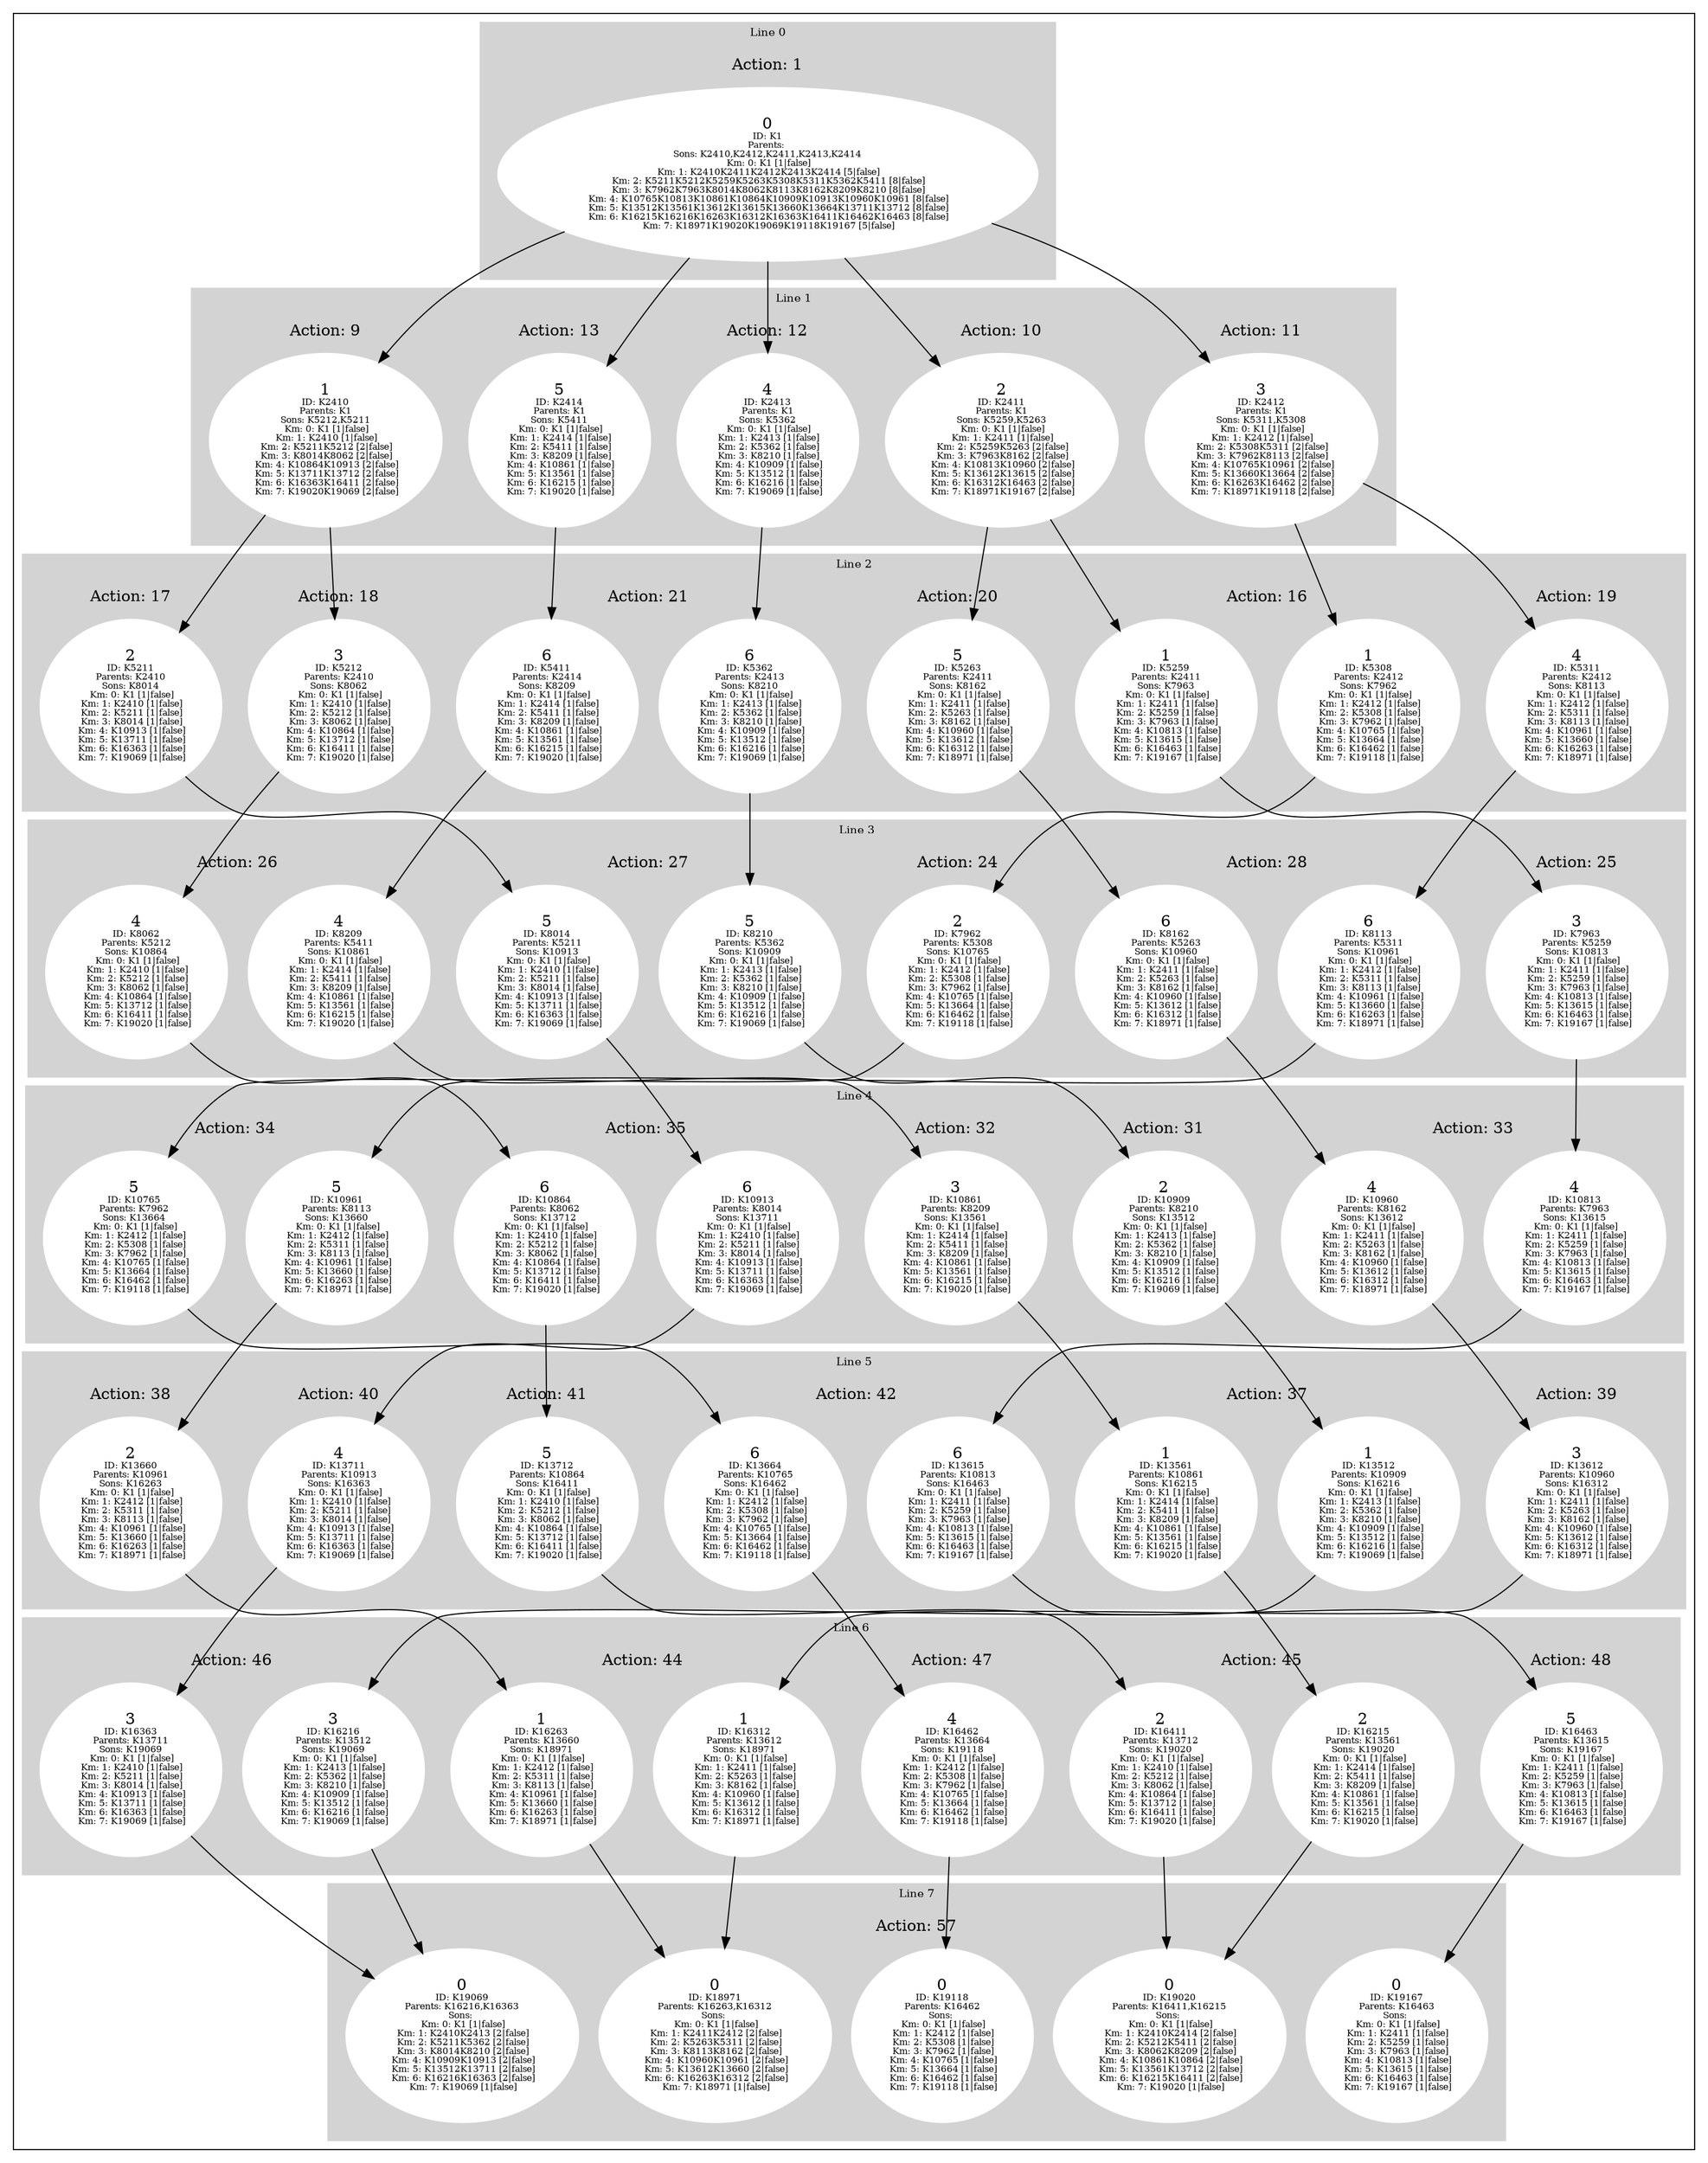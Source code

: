 digraph G {
subgraph cluster_info {
        subgraph cluster_0 {
        style=filled;
        color=lightgrey;
        node [style=filled,color=white];
        subgraph cluster_act_1 {
label = "Action: 1"step_K1 [label=<0<BR /><FONT POINT-SIZE="8">ID: K1</FONT><BR /><FONT POINT-SIZE="8">Parents: </FONT><BR /><FONT POINT-SIZE="8">Sons: K2410,K2412,K2411,K2413,K2414</FONT><BR /><FONT POINT-SIZE="8"> Km: 0: K1 [1|false]</FONT><BR /><FONT POINT-SIZE="8"> Km: 1: K2410K2411K2412K2413K2414 [5|false]</FONT><BR /><FONT POINT-SIZE="8"> Km: 2: K5211K5212K5259K5263K5308K5311K5362K5411 [8|false]</FONT><BR /><FONT POINT-SIZE="8"> Km: 3: K7962K7963K8014K8062K8113K8162K8209K8210 [8|false]</FONT><BR /><FONT POINT-SIZE="8"> Km: 4: K10765K10813K10861K10864K10909K10913K10960K10961 [8|false]</FONT><BR /><FONT POINT-SIZE="8"> Km: 5: K13512K13561K13612K13615K13660K13664K13711K13712 [8|false]</FONT><BR /><FONT POINT-SIZE="8"> Km: 6: K16215K16216K16263K16312K16363K16411K16462K16463 [8|false]</FONT><BR /><FONT POINT-SIZE="8"> Km: 7: K18971K19020K19069K19118K19167 [5|false]</FONT>>]
}

        fontsize="10"
        label = "Line 0";
        }

        subgraph cluster_4 {
        style=filled;
        color=lightgrey;
        node [style=filled,color=white];
        subgraph cluster_act_33 {
label = "Action: 33"step_K10960 [label=<4<BR /><FONT POINT-SIZE="8">ID: K10960</FONT><BR /><FONT POINT-SIZE="8">Parents: K8162</FONT><BR /><FONT POINT-SIZE="8">Sons: K13612</FONT><BR /><FONT POINT-SIZE="8"> Km: 0: K1 [1|false]</FONT><BR /><FONT POINT-SIZE="8"> Km: 1: K2411 [1|false]</FONT><BR /><FONT POINT-SIZE="8"> Km: 2: K5263 [1|false]</FONT><BR /><FONT POINT-SIZE="8"> Km: 3: K8162 [1|false]</FONT><BR /><FONT POINT-SIZE="8"> Km: 4: K10960 [1|false]</FONT><BR /><FONT POINT-SIZE="8"> Km: 5: K13612 [1|false]</FONT><BR /><FONT POINT-SIZE="8"> Km: 6: K16312 [1|false]</FONT><BR /><FONT POINT-SIZE="8"> Km: 7: K18971 [1|false]</FONT>>]
step_K10813 [label=<4<BR /><FONT POINT-SIZE="8">ID: K10813</FONT><BR /><FONT POINT-SIZE="8">Parents: K7963</FONT><BR /><FONT POINT-SIZE="8">Sons: K13615</FONT><BR /><FONT POINT-SIZE="8"> Km: 0: K1 [1|false]</FONT><BR /><FONT POINT-SIZE="8"> Km: 1: K2411 [1|false]</FONT><BR /><FONT POINT-SIZE="8"> Km: 2: K5259 [1|false]</FONT><BR /><FONT POINT-SIZE="8"> Km: 3: K7963 [1|false]</FONT><BR /><FONT POINT-SIZE="8"> Km: 4: K10813 [1|false]</FONT><BR /><FONT POINT-SIZE="8"> Km: 5: K13615 [1|false]</FONT><BR /><FONT POINT-SIZE="8"> Km: 6: K16463 [1|false]</FONT><BR /><FONT POINT-SIZE="8"> Km: 7: K19167 [1|false]</FONT>>]
}
subgraph cluster_act_31 {
label = "Action: 31"step_K10909 [label=<2<BR /><FONT POINT-SIZE="8">ID: K10909</FONT><BR /><FONT POINT-SIZE="8">Parents: K8210</FONT><BR /><FONT POINT-SIZE="8">Sons: K13512</FONT><BR /><FONT POINT-SIZE="8"> Km: 0: K1 [1|false]</FONT><BR /><FONT POINT-SIZE="8"> Km: 1: K2413 [1|false]</FONT><BR /><FONT POINT-SIZE="8"> Km: 2: K5362 [1|false]</FONT><BR /><FONT POINT-SIZE="8"> Km: 3: K8210 [1|false]</FONT><BR /><FONT POINT-SIZE="8"> Km: 4: K10909 [1|false]</FONT><BR /><FONT POINT-SIZE="8"> Km: 5: K13512 [1|false]</FONT><BR /><FONT POINT-SIZE="8"> Km: 6: K16216 [1|false]</FONT><BR /><FONT POINT-SIZE="8"> Km: 7: K19069 [1|false]</FONT>>]
}
subgraph cluster_act_32 {
label = "Action: 32"step_K10861 [label=<3<BR /><FONT POINT-SIZE="8">ID: K10861</FONT><BR /><FONT POINT-SIZE="8">Parents: K8209</FONT><BR /><FONT POINT-SIZE="8">Sons: K13561</FONT><BR /><FONT POINT-SIZE="8"> Km: 0: K1 [1|false]</FONT><BR /><FONT POINT-SIZE="8"> Km: 1: K2414 [1|false]</FONT><BR /><FONT POINT-SIZE="8"> Km: 2: K5411 [1|false]</FONT><BR /><FONT POINT-SIZE="8"> Km: 3: K8209 [1|false]</FONT><BR /><FONT POINT-SIZE="8"> Km: 4: K10861 [1|false]</FONT><BR /><FONT POINT-SIZE="8"> Km: 5: K13561 [1|false]</FONT><BR /><FONT POINT-SIZE="8"> Km: 6: K16215 [1|false]</FONT><BR /><FONT POINT-SIZE="8"> Km: 7: K19020 [1|false]</FONT>>]
}
subgraph cluster_act_33 {
label = "Action: 33"step_K10960 [label=<4<BR /><FONT POINT-SIZE="8">ID: K10960</FONT><BR /><FONT POINT-SIZE="8">Parents: K8162</FONT><BR /><FONT POINT-SIZE="8">Sons: K13612</FONT><BR /><FONT POINT-SIZE="8"> Km: 0: K1 [1|false]</FONT><BR /><FONT POINT-SIZE="8"> Km: 1: K2411 [1|false]</FONT><BR /><FONT POINT-SIZE="8"> Km: 2: K5263 [1|false]</FONT><BR /><FONT POINT-SIZE="8"> Km: 3: K8162 [1|false]</FONT><BR /><FONT POINT-SIZE="8"> Km: 4: K10960 [1|false]</FONT><BR /><FONT POINT-SIZE="8"> Km: 5: K13612 [1|false]</FONT><BR /><FONT POINT-SIZE="8"> Km: 6: K16312 [1|false]</FONT><BR /><FONT POINT-SIZE="8"> Km: 7: K18971 [1|false]</FONT>>]
step_K10813 [label=<4<BR /><FONT POINT-SIZE="8">ID: K10813</FONT><BR /><FONT POINT-SIZE="8">Parents: K7963</FONT><BR /><FONT POINT-SIZE="8">Sons: K13615</FONT><BR /><FONT POINT-SIZE="8"> Km: 0: K1 [1|false]</FONT><BR /><FONT POINT-SIZE="8"> Km: 1: K2411 [1|false]</FONT><BR /><FONT POINT-SIZE="8"> Km: 2: K5259 [1|false]</FONT><BR /><FONT POINT-SIZE="8"> Km: 3: K7963 [1|false]</FONT><BR /><FONT POINT-SIZE="8"> Km: 4: K10813 [1|false]</FONT><BR /><FONT POINT-SIZE="8"> Km: 5: K13615 [1|false]</FONT><BR /><FONT POINT-SIZE="8"> Km: 6: K16463 [1|false]</FONT><BR /><FONT POINT-SIZE="8"> Km: 7: K19167 [1|false]</FONT>>]
}
subgraph cluster_act_35 {
label = "Action: 35"step_K10864 [label=<6<BR /><FONT POINT-SIZE="8">ID: K10864</FONT><BR /><FONT POINT-SIZE="8">Parents: K8062</FONT><BR /><FONT POINT-SIZE="8">Sons: K13712</FONT><BR /><FONT POINT-SIZE="8"> Km: 0: K1 [1|false]</FONT><BR /><FONT POINT-SIZE="8"> Km: 1: K2410 [1|false]</FONT><BR /><FONT POINT-SIZE="8"> Km: 2: K5212 [1|false]</FONT><BR /><FONT POINT-SIZE="8"> Km: 3: K8062 [1|false]</FONT><BR /><FONT POINT-SIZE="8"> Km: 4: K10864 [1|false]</FONT><BR /><FONT POINT-SIZE="8"> Km: 5: K13712 [1|false]</FONT><BR /><FONT POINT-SIZE="8"> Km: 6: K16411 [1|false]</FONT><BR /><FONT POINT-SIZE="8"> Km: 7: K19020 [1|false]</FONT>>]
step_K10913 [label=<6<BR /><FONT POINT-SIZE="8">ID: K10913</FONT><BR /><FONT POINT-SIZE="8">Parents: K8014</FONT><BR /><FONT POINT-SIZE="8">Sons: K13711</FONT><BR /><FONT POINT-SIZE="8"> Km: 0: K1 [1|false]</FONT><BR /><FONT POINT-SIZE="8"> Km: 1: K2410 [1|false]</FONT><BR /><FONT POINT-SIZE="8"> Km: 2: K5211 [1|false]</FONT><BR /><FONT POINT-SIZE="8"> Km: 3: K8014 [1|false]</FONT><BR /><FONT POINT-SIZE="8"> Km: 4: K10913 [1|false]</FONT><BR /><FONT POINT-SIZE="8"> Km: 5: K13711 [1|false]</FONT><BR /><FONT POINT-SIZE="8"> Km: 6: K16363 [1|false]</FONT><BR /><FONT POINT-SIZE="8"> Km: 7: K19069 [1|false]</FONT>>]
}
subgraph cluster_act_35 {
label = "Action: 35"step_K10864 [label=<6<BR /><FONT POINT-SIZE="8">ID: K10864</FONT><BR /><FONT POINT-SIZE="8">Parents: K8062</FONT><BR /><FONT POINT-SIZE="8">Sons: K13712</FONT><BR /><FONT POINT-SIZE="8"> Km: 0: K1 [1|false]</FONT><BR /><FONT POINT-SIZE="8"> Km: 1: K2410 [1|false]</FONT><BR /><FONT POINT-SIZE="8"> Km: 2: K5212 [1|false]</FONT><BR /><FONT POINT-SIZE="8"> Km: 3: K8062 [1|false]</FONT><BR /><FONT POINT-SIZE="8"> Km: 4: K10864 [1|false]</FONT><BR /><FONT POINT-SIZE="8"> Km: 5: K13712 [1|false]</FONT><BR /><FONT POINT-SIZE="8"> Km: 6: K16411 [1|false]</FONT><BR /><FONT POINT-SIZE="8"> Km: 7: K19020 [1|false]</FONT>>]
step_K10913 [label=<6<BR /><FONT POINT-SIZE="8">ID: K10913</FONT><BR /><FONT POINT-SIZE="8">Parents: K8014</FONT><BR /><FONT POINT-SIZE="8">Sons: K13711</FONT><BR /><FONT POINT-SIZE="8"> Km: 0: K1 [1|false]</FONT><BR /><FONT POINT-SIZE="8"> Km: 1: K2410 [1|false]</FONT><BR /><FONT POINT-SIZE="8"> Km: 2: K5211 [1|false]</FONT><BR /><FONT POINT-SIZE="8"> Km: 3: K8014 [1|false]</FONT><BR /><FONT POINT-SIZE="8"> Km: 4: K10913 [1|false]</FONT><BR /><FONT POINT-SIZE="8"> Km: 5: K13711 [1|false]</FONT><BR /><FONT POINT-SIZE="8"> Km: 6: K16363 [1|false]</FONT><BR /><FONT POINT-SIZE="8"> Km: 7: K19069 [1|false]</FONT>>]
}
subgraph cluster_act_34 {
label = "Action: 34"step_K10765 [label=<5<BR /><FONT POINT-SIZE="8">ID: K10765</FONT><BR /><FONT POINT-SIZE="8">Parents: K7962</FONT><BR /><FONT POINT-SIZE="8">Sons: K13664</FONT><BR /><FONT POINT-SIZE="8"> Km: 0: K1 [1|false]</FONT><BR /><FONT POINT-SIZE="8"> Km: 1: K2412 [1|false]</FONT><BR /><FONT POINT-SIZE="8"> Km: 2: K5308 [1|false]</FONT><BR /><FONT POINT-SIZE="8"> Km: 3: K7962 [1|false]</FONT><BR /><FONT POINT-SIZE="8"> Km: 4: K10765 [1|false]</FONT><BR /><FONT POINT-SIZE="8"> Km: 5: K13664 [1|false]</FONT><BR /><FONT POINT-SIZE="8"> Km: 6: K16462 [1|false]</FONT><BR /><FONT POINT-SIZE="8"> Km: 7: K19118 [1|false]</FONT>>]
step_K10961 [label=<5<BR /><FONT POINT-SIZE="8">ID: K10961</FONT><BR /><FONT POINT-SIZE="8">Parents: K8113</FONT><BR /><FONT POINT-SIZE="8">Sons: K13660</FONT><BR /><FONT POINT-SIZE="8"> Km: 0: K1 [1|false]</FONT><BR /><FONT POINT-SIZE="8"> Km: 1: K2412 [1|false]</FONT><BR /><FONT POINT-SIZE="8"> Km: 2: K5311 [1|false]</FONT><BR /><FONT POINT-SIZE="8"> Km: 3: K8113 [1|false]</FONT><BR /><FONT POINT-SIZE="8"> Km: 4: K10961 [1|false]</FONT><BR /><FONT POINT-SIZE="8"> Km: 5: K13660 [1|false]</FONT><BR /><FONT POINT-SIZE="8"> Km: 6: K16263 [1|false]</FONT><BR /><FONT POINT-SIZE="8"> Km: 7: K18971 [1|false]</FONT>>]
}
subgraph cluster_act_34 {
label = "Action: 34"step_K10765 [label=<5<BR /><FONT POINT-SIZE="8">ID: K10765</FONT><BR /><FONT POINT-SIZE="8">Parents: K7962</FONT><BR /><FONT POINT-SIZE="8">Sons: K13664</FONT><BR /><FONT POINT-SIZE="8"> Km: 0: K1 [1|false]</FONT><BR /><FONT POINT-SIZE="8"> Km: 1: K2412 [1|false]</FONT><BR /><FONT POINT-SIZE="8"> Km: 2: K5308 [1|false]</FONT><BR /><FONT POINT-SIZE="8"> Km: 3: K7962 [1|false]</FONT><BR /><FONT POINT-SIZE="8"> Km: 4: K10765 [1|false]</FONT><BR /><FONT POINT-SIZE="8"> Km: 5: K13664 [1|false]</FONT><BR /><FONT POINT-SIZE="8"> Km: 6: K16462 [1|false]</FONT><BR /><FONT POINT-SIZE="8"> Km: 7: K19118 [1|false]</FONT>>]
step_K10961 [label=<5<BR /><FONT POINT-SIZE="8">ID: K10961</FONT><BR /><FONT POINT-SIZE="8">Parents: K8113</FONT><BR /><FONT POINT-SIZE="8">Sons: K13660</FONT><BR /><FONT POINT-SIZE="8"> Km: 0: K1 [1|false]</FONT><BR /><FONT POINT-SIZE="8"> Km: 1: K2412 [1|false]</FONT><BR /><FONT POINT-SIZE="8"> Km: 2: K5311 [1|false]</FONT><BR /><FONT POINT-SIZE="8"> Km: 3: K8113 [1|false]</FONT><BR /><FONT POINT-SIZE="8"> Km: 4: K10961 [1|false]</FONT><BR /><FONT POINT-SIZE="8"> Km: 5: K13660 [1|false]</FONT><BR /><FONT POINT-SIZE="8"> Km: 6: K16263 [1|false]</FONT><BR /><FONT POINT-SIZE="8"> Km: 7: K18971 [1|false]</FONT>>]
}

        fontsize="10"
        label = "Line 4";
        }

        subgraph cluster_7 {
        style=filled;
        color=lightgrey;
        node [style=filled,color=white];
        subgraph cluster_act_57 {
label = "Action: 57"step_K19167 [label=<0<BR /><FONT POINT-SIZE="8">ID: K19167</FONT><BR /><FONT POINT-SIZE="8">Parents: K16463</FONT><BR /><FONT POINT-SIZE="8">Sons: </FONT><BR /><FONT POINT-SIZE="8"> Km: 0: K1 [1|false]</FONT><BR /><FONT POINT-SIZE="8"> Km: 1: K2411 [1|false]</FONT><BR /><FONT POINT-SIZE="8"> Km: 2: K5259 [1|false]</FONT><BR /><FONT POINT-SIZE="8"> Km: 3: K7963 [1|false]</FONT><BR /><FONT POINT-SIZE="8"> Km: 4: K10813 [1|false]</FONT><BR /><FONT POINT-SIZE="8"> Km: 5: K13615 [1|false]</FONT><BR /><FONT POINT-SIZE="8"> Km: 6: K16463 [1|false]</FONT><BR /><FONT POINT-SIZE="8"> Km: 7: K19167 [1|false]</FONT>>]
step_K19020 [label=<0<BR /><FONT POINT-SIZE="8">ID: K19020</FONT><BR /><FONT POINT-SIZE="8">Parents: K16411,K16215</FONT><BR /><FONT POINT-SIZE="8">Sons: </FONT><BR /><FONT POINT-SIZE="8"> Km: 0: K1 [1|false]</FONT><BR /><FONT POINT-SIZE="8"> Km: 1: K2410K2414 [2|false]</FONT><BR /><FONT POINT-SIZE="8"> Km: 2: K5212K5411 [2|false]</FONT><BR /><FONT POINT-SIZE="8"> Km: 3: K8062K8209 [2|false]</FONT><BR /><FONT POINT-SIZE="8"> Km: 4: K10861K10864 [2|false]</FONT><BR /><FONT POINT-SIZE="8"> Km: 5: K13561K13712 [2|false]</FONT><BR /><FONT POINT-SIZE="8"> Km: 6: K16215K16411 [2|false]</FONT><BR /><FONT POINT-SIZE="8"> Km: 7: K19020 [1|false]</FONT>>]
step_K19118 [label=<0<BR /><FONT POINT-SIZE="8">ID: K19118</FONT><BR /><FONT POINT-SIZE="8">Parents: K16462</FONT><BR /><FONT POINT-SIZE="8">Sons: </FONT><BR /><FONT POINT-SIZE="8"> Km: 0: K1 [1|false]</FONT><BR /><FONT POINT-SIZE="8"> Km: 1: K2412 [1|false]</FONT><BR /><FONT POINT-SIZE="8"> Km: 2: K5308 [1|false]</FONT><BR /><FONT POINT-SIZE="8"> Km: 3: K7962 [1|false]</FONT><BR /><FONT POINT-SIZE="8"> Km: 4: K10765 [1|false]</FONT><BR /><FONT POINT-SIZE="8"> Km: 5: K13664 [1|false]</FONT><BR /><FONT POINT-SIZE="8"> Km: 6: K16462 [1|false]</FONT><BR /><FONT POINT-SIZE="8"> Km: 7: K19118 [1|false]</FONT>>]
step_K18971 [label=<0<BR /><FONT POINT-SIZE="8">ID: K18971</FONT><BR /><FONT POINT-SIZE="8">Parents: K16263,K16312</FONT><BR /><FONT POINT-SIZE="8">Sons: </FONT><BR /><FONT POINT-SIZE="8"> Km: 0: K1 [1|false]</FONT><BR /><FONT POINT-SIZE="8"> Km: 1: K2411K2412 [2|false]</FONT><BR /><FONT POINT-SIZE="8"> Km: 2: K5263K5311 [2|false]</FONT><BR /><FONT POINT-SIZE="8"> Km: 3: K8113K8162 [2|false]</FONT><BR /><FONT POINT-SIZE="8"> Km: 4: K10960K10961 [2|false]</FONT><BR /><FONT POINT-SIZE="8"> Km: 5: K13612K13660 [2|false]</FONT><BR /><FONT POINT-SIZE="8"> Km: 6: K16263K16312 [2|false]</FONT><BR /><FONT POINT-SIZE="8"> Km: 7: K18971 [1|false]</FONT>>]
step_K19069 [label=<0<BR /><FONT POINT-SIZE="8">ID: K19069</FONT><BR /><FONT POINT-SIZE="8">Parents: K16216,K16363</FONT><BR /><FONT POINT-SIZE="8">Sons: </FONT><BR /><FONT POINT-SIZE="8"> Km: 0: K1 [1|false]</FONT><BR /><FONT POINT-SIZE="8"> Km: 1: K2410K2413 [2|false]</FONT><BR /><FONT POINT-SIZE="8"> Km: 2: K5211K5362 [2|false]</FONT><BR /><FONT POINT-SIZE="8"> Km: 3: K8014K8210 [2|false]</FONT><BR /><FONT POINT-SIZE="8"> Km: 4: K10909K10913 [2|false]</FONT><BR /><FONT POINT-SIZE="8"> Km: 5: K13512K13711 [2|false]</FONT><BR /><FONT POINT-SIZE="8"> Km: 6: K16216K16363 [2|false]</FONT><BR /><FONT POINT-SIZE="8"> Km: 7: K19069 [1|false]</FONT>>]
}
subgraph cluster_act_57 {
label = "Action: 57"step_K19167 [label=<0<BR /><FONT POINT-SIZE="8">ID: K19167</FONT><BR /><FONT POINT-SIZE="8">Parents: K16463</FONT><BR /><FONT POINT-SIZE="8">Sons: </FONT><BR /><FONT POINT-SIZE="8"> Km: 0: K1 [1|false]</FONT><BR /><FONT POINT-SIZE="8"> Km: 1: K2411 [1|false]</FONT><BR /><FONT POINT-SIZE="8"> Km: 2: K5259 [1|false]</FONT><BR /><FONT POINT-SIZE="8"> Km: 3: K7963 [1|false]</FONT><BR /><FONT POINT-SIZE="8"> Km: 4: K10813 [1|false]</FONT><BR /><FONT POINT-SIZE="8"> Km: 5: K13615 [1|false]</FONT><BR /><FONT POINT-SIZE="8"> Km: 6: K16463 [1|false]</FONT><BR /><FONT POINT-SIZE="8"> Km: 7: K19167 [1|false]</FONT>>]
step_K19020 [label=<0<BR /><FONT POINT-SIZE="8">ID: K19020</FONT><BR /><FONT POINT-SIZE="8">Parents: K16411,K16215</FONT><BR /><FONT POINT-SIZE="8">Sons: </FONT><BR /><FONT POINT-SIZE="8"> Km: 0: K1 [1|false]</FONT><BR /><FONT POINT-SIZE="8"> Km: 1: K2410K2414 [2|false]</FONT><BR /><FONT POINT-SIZE="8"> Km: 2: K5212K5411 [2|false]</FONT><BR /><FONT POINT-SIZE="8"> Km: 3: K8062K8209 [2|false]</FONT><BR /><FONT POINT-SIZE="8"> Km: 4: K10861K10864 [2|false]</FONT><BR /><FONT POINT-SIZE="8"> Km: 5: K13561K13712 [2|false]</FONT><BR /><FONT POINT-SIZE="8"> Km: 6: K16215K16411 [2|false]</FONT><BR /><FONT POINT-SIZE="8"> Km: 7: K19020 [1|false]</FONT>>]
step_K19118 [label=<0<BR /><FONT POINT-SIZE="8">ID: K19118</FONT><BR /><FONT POINT-SIZE="8">Parents: K16462</FONT><BR /><FONT POINT-SIZE="8">Sons: </FONT><BR /><FONT POINT-SIZE="8"> Km: 0: K1 [1|false]</FONT><BR /><FONT POINT-SIZE="8"> Km: 1: K2412 [1|false]</FONT><BR /><FONT POINT-SIZE="8"> Km: 2: K5308 [1|false]</FONT><BR /><FONT POINT-SIZE="8"> Km: 3: K7962 [1|false]</FONT><BR /><FONT POINT-SIZE="8"> Km: 4: K10765 [1|false]</FONT><BR /><FONT POINT-SIZE="8"> Km: 5: K13664 [1|false]</FONT><BR /><FONT POINT-SIZE="8"> Km: 6: K16462 [1|false]</FONT><BR /><FONT POINT-SIZE="8"> Km: 7: K19118 [1|false]</FONT>>]
step_K18971 [label=<0<BR /><FONT POINT-SIZE="8">ID: K18971</FONT><BR /><FONT POINT-SIZE="8">Parents: K16263,K16312</FONT><BR /><FONT POINT-SIZE="8">Sons: </FONT><BR /><FONT POINT-SIZE="8"> Km: 0: K1 [1|false]</FONT><BR /><FONT POINT-SIZE="8"> Km: 1: K2411K2412 [2|false]</FONT><BR /><FONT POINT-SIZE="8"> Km: 2: K5263K5311 [2|false]</FONT><BR /><FONT POINT-SIZE="8"> Km: 3: K8113K8162 [2|false]</FONT><BR /><FONT POINT-SIZE="8"> Km: 4: K10960K10961 [2|false]</FONT><BR /><FONT POINT-SIZE="8"> Km: 5: K13612K13660 [2|false]</FONT><BR /><FONT POINT-SIZE="8"> Km: 6: K16263K16312 [2|false]</FONT><BR /><FONT POINT-SIZE="8"> Km: 7: K18971 [1|false]</FONT>>]
step_K19069 [label=<0<BR /><FONT POINT-SIZE="8">ID: K19069</FONT><BR /><FONT POINT-SIZE="8">Parents: K16216,K16363</FONT><BR /><FONT POINT-SIZE="8">Sons: </FONT><BR /><FONT POINT-SIZE="8"> Km: 0: K1 [1|false]</FONT><BR /><FONT POINT-SIZE="8"> Km: 1: K2410K2413 [2|false]</FONT><BR /><FONT POINT-SIZE="8"> Km: 2: K5211K5362 [2|false]</FONT><BR /><FONT POINT-SIZE="8"> Km: 3: K8014K8210 [2|false]</FONT><BR /><FONT POINT-SIZE="8"> Km: 4: K10909K10913 [2|false]</FONT><BR /><FONT POINT-SIZE="8"> Km: 5: K13512K13711 [2|false]</FONT><BR /><FONT POINT-SIZE="8"> Km: 6: K16216K16363 [2|false]</FONT><BR /><FONT POINT-SIZE="8"> Km: 7: K19069 [1|false]</FONT>>]
}
subgraph cluster_act_57 {
label = "Action: 57"step_K19167 [label=<0<BR /><FONT POINT-SIZE="8">ID: K19167</FONT><BR /><FONT POINT-SIZE="8">Parents: K16463</FONT><BR /><FONT POINT-SIZE="8">Sons: </FONT><BR /><FONT POINT-SIZE="8"> Km: 0: K1 [1|false]</FONT><BR /><FONT POINT-SIZE="8"> Km: 1: K2411 [1|false]</FONT><BR /><FONT POINT-SIZE="8"> Km: 2: K5259 [1|false]</FONT><BR /><FONT POINT-SIZE="8"> Km: 3: K7963 [1|false]</FONT><BR /><FONT POINT-SIZE="8"> Km: 4: K10813 [1|false]</FONT><BR /><FONT POINT-SIZE="8"> Km: 5: K13615 [1|false]</FONT><BR /><FONT POINT-SIZE="8"> Km: 6: K16463 [1|false]</FONT><BR /><FONT POINT-SIZE="8"> Km: 7: K19167 [1|false]</FONT>>]
step_K19020 [label=<0<BR /><FONT POINT-SIZE="8">ID: K19020</FONT><BR /><FONT POINT-SIZE="8">Parents: K16411,K16215</FONT><BR /><FONT POINT-SIZE="8">Sons: </FONT><BR /><FONT POINT-SIZE="8"> Km: 0: K1 [1|false]</FONT><BR /><FONT POINT-SIZE="8"> Km: 1: K2410K2414 [2|false]</FONT><BR /><FONT POINT-SIZE="8"> Km: 2: K5212K5411 [2|false]</FONT><BR /><FONT POINT-SIZE="8"> Km: 3: K8062K8209 [2|false]</FONT><BR /><FONT POINT-SIZE="8"> Km: 4: K10861K10864 [2|false]</FONT><BR /><FONT POINT-SIZE="8"> Km: 5: K13561K13712 [2|false]</FONT><BR /><FONT POINT-SIZE="8"> Km: 6: K16215K16411 [2|false]</FONT><BR /><FONT POINT-SIZE="8"> Km: 7: K19020 [1|false]</FONT>>]
step_K19118 [label=<0<BR /><FONT POINT-SIZE="8">ID: K19118</FONT><BR /><FONT POINT-SIZE="8">Parents: K16462</FONT><BR /><FONT POINT-SIZE="8">Sons: </FONT><BR /><FONT POINT-SIZE="8"> Km: 0: K1 [1|false]</FONT><BR /><FONT POINT-SIZE="8"> Km: 1: K2412 [1|false]</FONT><BR /><FONT POINT-SIZE="8"> Km: 2: K5308 [1|false]</FONT><BR /><FONT POINT-SIZE="8"> Km: 3: K7962 [1|false]</FONT><BR /><FONT POINT-SIZE="8"> Km: 4: K10765 [1|false]</FONT><BR /><FONT POINT-SIZE="8"> Km: 5: K13664 [1|false]</FONT><BR /><FONT POINT-SIZE="8"> Km: 6: K16462 [1|false]</FONT><BR /><FONT POINT-SIZE="8"> Km: 7: K19118 [1|false]</FONT>>]
step_K18971 [label=<0<BR /><FONT POINT-SIZE="8">ID: K18971</FONT><BR /><FONT POINT-SIZE="8">Parents: K16263,K16312</FONT><BR /><FONT POINT-SIZE="8">Sons: </FONT><BR /><FONT POINT-SIZE="8"> Km: 0: K1 [1|false]</FONT><BR /><FONT POINT-SIZE="8"> Km: 1: K2411K2412 [2|false]</FONT><BR /><FONT POINT-SIZE="8"> Km: 2: K5263K5311 [2|false]</FONT><BR /><FONT POINT-SIZE="8"> Km: 3: K8113K8162 [2|false]</FONT><BR /><FONT POINT-SIZE="8"> Km: 4: K10960K10961 [2|false]</FONT><BR /><FONT POINT-SIZE="8"> Km: 5: K13612K13660 [2|false]</FONT><BR /><FONT POINT-SIZE="8"> Km: 6: K16263K16312 [2|false]</FONT><BR /><FONT POINT-SIZE="8"> Km: 7: K18971 [1|false]</FONT>>]
step_K19069 [label=<0<BR /><FONT POINT-SIZE="8">ID: K19069</FONT><BR /><FONT POINT-SIZE="8">Parents: K16216,K16363</FONT><BR /><FONT POINT-SIZE="8">Sons: </FONT><BR /><FONT POINT-SIZE="8"> Km: 0: K1 [1|false]</FONT><BR /><FONT POINT-SIZE="8"> Km: 1: K2410K2413 [2|false]</FONT><BR /><FONT POINT-SIZE="8"> Km: 2: K5211K5362 [2|false]</FONT><BR /><FONT POINT-SIZE="8"> Km: 3: K8014K8210 [2|false]</FONT><BR /><FONT POINT-SIZE="8"> Km: 4: K10909K10913 [2|false]</FONT><BR /><FONT POINT-SIZE="8"> Km: 5: K13512K13711 [2|false]</FONT><BR /><FONT POINT-SIZE="8"> Km: 6: K16216K16363 [2|false]</FONT><BR /><FONT POINT-SIZE="8"> Km: 7: K19069 [1|false]</FONT>>]
}
subgraph cluster_act_57 {
label = "Action: 57"step_K19167 [label=<0<BR /><FONT POINT-SIZE="8">ID: K19167</FONT><BR /><FONT POINT-SIZE="8">Parents: K16463</FONT><BR /><FONT POINT-SIZE="8">Sons: </FONT><BR /><FONT POINT-SIZE="8"> Km: 0: K1 [1|false]</FONT><BR /><FONT POINT-SIZE="8"> Km: 1: K2411 [1|false]</FONT><BR /><FONT POINT-SIZE="8"> Km: 2: K5259 [1|false]</FONT><BR /><FONT POINT-SIZE="8"> Km: 3: K7963 [1|false]</FONT><BR /><FONT POINT-SIZE="8"> Km: 4: K10813 [1|false]</FONT><BR /><FONT POINT-SIZE="8"> Km: 5: K13615 [1|false]</FONT><BR /><FONT POINT-SIZE="8"> Km: 6: K16463 [1|false]</FONT><BR /><FONT POINT-SIZE="8"> Km: 7: K19167 [1|false]</FONT>>]
step_K19020 [label=<0<BR /><FONT POINT-SIZE="8">ID: K19020</FONT><BR /><FONT POINT-SIZE="8">Parents: K16411,K16215</FONT><BR /><FONT POINT-SIZE="8">Sons: </FONT><BR /><FONT POINT-SIZE="8"> Km: 0: K1 [1|false]</FONT><BR /><FONT POINT-SIZE="8"> Km: 1: K2410K2414 [2|false]</FONT><BR /><FONT POINT-SIZE="8"> Km: 2: K5212K5411 [2|false]</FONT><BR /><FONT POINT-SIZE="8"> Km: 3: K8062K8209 [2|false]</FONT><BR /><FONT POINT-SIZE="8"> Km: 4: K10861K10864 [2|false]</FONT><BR /><FONT POINT-SIZE="8"> Km: 5: K13561K13712 [2|false]</FONT><BR /><FONT POINT-SIZE="8"> Km: 6: K16215K16411 [2|false]</FONT><BR /><FONT POINT-SIZE="8"> Km: 7: K19020 [1|false]</FONT>>]
step_K19118 [label=<0<BR /><FONT POINT-SIZE="8">ID: K19118</FONT><BR /><FONT POINT-SIZE="8">Parents: K16462</FONT><BR /><FONT POINT-SIZE="8">Sons: </FONT><BR /><FONT POINT-SIZE="8"> Km: 0: K1 [1|false]</FONT><BR /><FONT POINT-SIZE="8"> Km: 1: K2412 [1|false]</FONT><BR /><FONT POINT-SIZE="8"> Km: 2: K5308 [1|false]</FONT><BR /><FONT POINT-SIZE="8"> Km: 3: K7962 [1|false]</FONT><BR /><FONT POINT-SIZE="8"> Km: 4: K10765 [1|false]</FONT><BR /><FONT POINT-SIZE="8"> Km: 5: K13664 [1|false]</FONT><BR /><FONT POINT-SIZE="8"> Km: 6: K16462 [1|false]</FONT><BR /><FONT POINT-SIZE="8"> Km: 7: K19118 [1|false]</FONT>>]
step_K18971 [label=<0<BR /><FONT POINT-SIZE="8">ID: K18971</FONT><BR /><FONT POINT-SIZE="8">Parents: K16263,K16312</FONT><BR /><FONT POINT-SIZE="8">Sons: </FONT><BR /><FONT POINT-SIZE="8"> Km: 0: K1 [1|false]</FONT><BR /><FONT POINT-SIZE="8"> Km: 1: K2411K2412 [2|false]</FONT><BR /><FONT POINT-SIZE="8"> Km: 2: K5263K5311 [2|false]</FONT><BR /><FONT POINT-SIZE="8"> Km: 3: K8113K8162 [2|false]</FONT><BR /><FONT POINT-SIZE="8"> Km: 4: K10960K10961 [2|false]</FONT><BR /><FONT POINT-SIZE="8"> Km: 5: K13612K13660 [2|false]</FONT><BR /><FONT POINT-SIZE="8"> Km: 6: K16263K16312 [2|false]</FONT><BR /><FONT POINT-SIZE="8"> Km: 7: K18971 [1|false]</FONT>>]
step_K19069 [label=<0<BR /><FONT POINT-SIZE="8">ID: K19069</FONT><BR /><FONT POINT-SIZE="8">Parents: K16216,K16363</FONT><BR /><FONT POINT-SIZE="8">Sons: </FONT><BR /><FONT POINT-SIZE="8"> Km: 0: K1 [1|false]</FONT><BR /><FONT POINT-SIZE="8"> Km: 1: K2410K2413 [2|false]</FONT><BR /><FONT POINT-SIZE="8"> Km: 2: K5211K5362 [2|false]</FONT><BR /><FONT POINT-SIZE="8"> Km: 3: K8014K8210 [2|false]</FONT><BR /><FONT POINT-SIZE="8"> Km: 4: K10909K10913 [2|false]</FONT><BR /><FONT POINT-SIZE="8"> Km: 5: K13512K13711 [2|false]</FONT><BR /><FONT POINT-SIZE="8"> Km: 6: K16216K16363 [2|false]</FONT><BR /><FONT POINT-SIZE="8"> Km: 7: K19069 [1|false]</FONT>>]
}
subgraph cluster_act_57 {
label = "Action: 57"step_K19167 [label=<0<BR /><FONT POINT-SIZE="8">ID: K19167</FONT><BR /><FONT POINT-SIZE="8">Parents: K16463</FONT><BR /><FONT POINT-SIZE="8">Sons: </FONT><BR /><FONT POINT-SIZE="8"> Km: 0: K1 [1|false]</FONT><BR /><FONT POINT-SIZE="8"> Km: 1: K2411 [1|false]</FONT><BR /><FONT POINT-SIZE="8"> Km: 2: K5259 [1|false]</FONT><BR /><FONT POINT-SIZE="8"> Km: 3: K7963 [1|false]</FONT><BR /><FONT POINT-SIZE="8"> Km: 4: K10813 [1|false]</FONT><BR /><FONT POINT-SIZE="8"> Km: 5: K13615 [1|false]</FONT><BR /><FONT POINT-SIZE="8"> Km: 6: K16463 [1|false]</FONT><BR /><FONT POINT-SIZE="8"> Km: 7: K19167 [1|false]</FONT>>]
step_K19020 [label=<0<BR /><FONT POINT-SIZE="8">ID: K19020</FONT><BR /><FONT POINT-SIZE="8">Parents: K16411,K16215</FONT><BR /><FONT POINT-SIZE="8">Sons: </FONT><BR /><FONT POINT-SIZE="8"> Km: 0: K1 [1|false]</FONT><BR /><FONT POINT-SIZE="8"> Km: 1: K2410K2414 [2|false]</FONT><BR /><FONT POINT-SIZE="8"> Km: 2: K5212K5411 [2|false]</FONT><BR /><FONT POINT-SIZE="8"> Km: 3: K8062K8209 [2|false]</FONT><BR /><FONT POINT-SIZE="8"> Km: 4: K10861K10864 [2|false]</FONT><BR /><FONT POINT-SIZE="8"> Km: 5: K13561K13712 [2|false]</FONT><BR /><FONT POINT-SIZE="8"> Km: 6: K16215K16411 [2|false]</FONT><BR /><FONT POINT-SIZE="8"> Km: 7: K19020 [1|false]</FONT>>]
step_K19118 [label=<0<BR /><FONT POINT-SIZE="8">ID: K19118</FONT><BR /><FONT POINT-SIZE="8">Parents: K16462</FONT><BR /><FONT POINT-SIZE="8">Sons: </FONT><BR /><FONT POINT-SIZE="8"> Km: 0: K1 [1|false]</FONT><BR /><FONT POINT-SIZE="8"> Km: 1: K2412 [1|false]</FONT><BR /><FONT POINT-SIZE="8"> Km: 2: K5308 [1|false]</FONT><BR /><FONT POINT-SIZE="8"> Km: 3: K7962 [1|false]</FONT><BR /><FONT POINT-SIZE="8"> Km: 4: K10765 [1|false]</FONT><BR /><FONT POINT-SIZE="8"> Km: 5: K13664 [1|false]</FONT><BR /><FONT POINT-SIZE="8"> Km: 6: K16462 [1|false]</FONT><BR /><FONT POINT-SIZE="8"> Km: 7: K19118 [1|false]</FONT>>]
step_K18971 [label=<0<BR /><FONT POINT-SIZE="8">ID: K18971</FONT><BR /><FONT POINT-SIZE="8">Parents: K16263,K16312</FONT><BR /><FONT POINT-SIZE="8">Sons: </FONT><BR /><FONT POINT-SIZE="8"> Km: 0: K1 [1|false]</FONT><BR /><FONT POINT-SIZE="8"> Km: 1: K2411K2412 [2|false]</FONT><BR /><FONT POINT-SIZE="8"> Km: 2: K5263K5311 [2|false]</FONT><BR /><FONT POINT-SIZE="8"> Km: 3: K8113K8162 [2|false]</FONT><BR /><FONT POINT-SIZE="8"> Km: 4: K10960K10961 [2|false]</FONT><BR /><FONT POINT-SIZE="8"> Km: 5: K13612K13660 [2|false]</FONT><BR /><FONT POINT-SIZE="8"> Km: 6: K16263K16312 [2|false]</FONT><BR /><FONT POINT-SIZE="8"> Km: 7: K18971 [1|false]</FONT>>]
step_K19069 [label=<0<BR /><FONT POINT-SIZE="8">ID: K19069</FONT><BR /><FONT POINT-SIZE="8">Parents: K16216,K16363</FONT><BR /><FONT POINT-SIZE="8">Sons: </FONT><BR /><FONT POINT-SIZE="8"> Km: 0: K1 [1|false]</FONT><BR /><FONT POINT-SIZE="8"> Km: 1: K2410K2413 [2|false]</FONT><BR /><FONT POINT-SIZE="8"> Km: 2: K5211K5362 [2|false]</FONT><BR /><FONT POINT-SIZE="8"> Km: 3: K8014K8210 [2|false]</FONT><BR /><FONT POINT-SIZE="8"> Km: 4: K10909K10913 [2|false]</FONT><BR /><FONT POINT-SIZE="8"> Km: 5: K13512K13711 [2|false]</FONT><BR /><FONT POINT-SIZE="8"> Km: 6: K16216K16363 [2|false]</FONT><BR /><FONT POINT-SIZE="8"> Km: 7: K19069 [1|false]</FONT>>]
}

        fontsize="10"
        label = "Line 7";
        }

        subgraph cluster_2 {
        style=filled;
        color=lightgrey;
        node [style=filled,color=white];
        subgraph cluster_act_19 {
label = "Action: 19"step_K5311 [label=<4<BR /><FONT POINT-SIZE="8">ID: K5311</FONT><BR /><FONT POINT-SIZE="8">Parents: K2412</FONT><BR /><FONT POINT-SIZE="8">Sons: K8113</FONT><BR /><FONT POINT-SIZE="8"> Km: 0: K1 [1|false]</FONT><BR /><FONT POINT-SIZE="8"> Km: 1: K2412 [1|false]</FONT><BR /><FONT POINT-SIZE="8"> Km: 2: K5311 [1|false]</FONT><BR /><FONT POINT-SIZE="8"> Km: 3: K8113 [1|false]</FONT><BR /><FONT POINT-SIZE="8"> Km: 4: K10961 [1|false]</FONT><BR /><FONT POINT-SIZE="8"> Km: 5: K13660 [1|false]</FONT><BR /><FONT POINT-SIZE="8"> Km: 6: K16263 [1|false]</FONT><BR /><FONT POINT-SIZE="8"> Km: 7: K18971 [1|false]</FONT>>]
}
subgraph cluster_act_16 {
label = "Action: 16"step_K5259 [label=<1<BR /><FONT POINT-SIZE="8">ID: K5259</FONT><BR /><FONT POINT-SIZE="8">Parents: K2411</FONT><BR /><FONT POINT-SIZE="8">Sons: K7963</FONT><BR /><FONT POINT-SIZE="8"> Km: 0: K1 [1|false]</FONT><BR /><FONT POINT-SIZE="8"> Km: 1: K2411 [1|false]</FONT><BR /><FONT POINT-SIZE="8"> Km: 2: K5259 [1|false]</FONT><BR /><FONT POINT-SIZE="8"> Km: 3: K7963 [1|false]</FONT><BR /><FONT POINT-SIZE="8"> Km: 4: K10813 [1|false]</FONT><BR /><FONT POINT-SIZE="8"> Km: 5: K13615 [1|false]</FONT><BR /><FONT POINT-SIZE="8"> Km: 6: K16463 [1|false]</FONT><BR /><FONT POINT-SIZE="8"> Km: 7: K19167 [1|false]</FONT>>]
step_K5308 [label=<1<BR /><FONT POINT-SIZE="8">ID: K5308</FONT><BR /><FONT POINT-SIZE="8">Parents: K2412</FONT><BR /><FONT POINT-SIZE="8">Sons: K7962</FONT><BR /><FONT POINT-SIZE="8"> Km: 0: K1 [1|false]</FONT><BR /><FONT POINT-SIZE="8"> Km: 1: K2412 [1|false]</FONT><BR /><FONT POINT-SIZE="8"> Km: 2: K5308 [1|false]</FONT><BR /><FONT POINT-SIZE="8"> Km: 3: K7962 [1|false]</FONT><BR /><FONT POINT-SIZE="8"> Km: 4: K10765 [1|false]</FONT><BR /><FONT POINT-SIZE="8"> Km: 5: K13664 [1|false]</FONT><BR /><FONT POINT-SIZE="8"> Km: 6: K16462 [1|false]</FONT><BR /><FONT POINT-SIZE="8"> Km: 7: K19118 [1|false]</FONT>>]
}
subgraph cluster_act_20 {
label = "Action: 20"step_K5263 [label=<5<BR /><FONT POINT-SIZE="8">ID: K5263</FONT><BR /><FONT POINT-SIZE="8">Parents: K2411</FONT><BR /><FONT POINT-SIZE="8">Sons: K8162</FONT><BR /><FONT POINT-SIZE="8"> Km: 0: K1 [1|false]</FONT><BR /><FONT POINT-SIZE="8"> Km: 1: K2411 [1|false]</FONT><BR /><FONT POINT-SIZE="8"> Km: 2: K5263 [1|false]</FONT><BR /><FONT POINT-SIZE="8"> Km: 3: K8162 [1|false]</FONT><BR /><FONT POINT-SIZE="8"> Km: 4: K10960 [1|false]</FONT><BR /><FONT POINT-SIZE="8"> Km: 5: K13612 [1|false]</FONT><BR /><FONT POINT-SIZE="8"> Km: 6: K16312 [1|false]</FONT><BR /><FONT POINT-SIZE="8"> Km: 7: K18971 [1|false]</FONT>>]
}
subgraph cluster_act_21 {
label = "Action: 21"step_K5362 [label=<6<BR /><FONT POINT-SIZE="8">ID: K5362</FONT><BR /><FONT POINT-SIZE="8">Parents: K2413</FONT><BR /><FONT POINT-SIZE="8">Sons: K8210</FONT><BR /><FONT POINT-SIZE="8"> Km: 0: K1 [1|false]</FONT><BR /><FONT POINT-SIZE="8"> Km: 1: K2413 [1|false]</FONT><BR /><FONT POINT-SIZE="8"> Km: 2: K5362 [1|false]</FONT><BR /><FONT POINT-SIZE="8"> Km: 3: K8210 [1|false]</FONT><BR /><FONT POINT-SIZE="8"> Km: 4: K10909 [1|false]</FONT><BR /><FONT POINT-SIZE="8"> Km: 5: K13512 [1|false]</FONT><BR /><FONT POINT-SIZE="8"> Km: 6: K16216 [1|false]</FONT><BR /><FONT POINT-SIZE="8"> Km: 7: K19069 [1|false]</FONT>>]
step_K5411 [label=<6<BR /><FONT POINT-SIZE="8">ID: K5411</FONT><BR /><FONT POINT-SIZE="8">Parents: K2414</FONT><BR /><FONT POINT-SIZE="8">Sons: K8209</FONT><BR /><FONT POINT-SIZE="8"> Km: 0: K1 [1|false]</FONT><BR /><FONT POINT-SIZE="8"> Km: 1: K2414 [1|false]</FONT><BR /><FONT POINT-SIZE="8"> Km: 2: K5411 [1|false]</FONT><BR /><FONT POINT-SIZE="8"> Km: 3: K8209 [1|false]</FONT><BR /><FONT POINT-SIZE="8"> Km: 4: K10861 [1|false]</FONT><BR /><FONT POINT-SIZE="8"> Km: 5: K13561 [1|false]</FONT><BR /><FONT POINT-SIZE="8"> Km: 6: K16215 [1|false]</FONT><BR /><FONT POINT-SIZE="8"> Km: 7: K19020 [1|false]</FONT>>]
}
subgraph cluster_act_21 {
label = "Action: 21"step_K5362 [label=<6<BR /><FONT POINT-SIZE="8">ID: K5362</FONT><BR /><FONT POINT-SIZE="8">Parents: K2413</FONT><BR /><FONT POINT-SIZE="8">Sons: K8210</FONT><BR /><FONT POINT-SIZE="8"> Km: 0: K1 [1|false]</FONT><BR /><FONT POINT-SIZE="8"> Km: 1: K2413 [1|false]</FONT><BR /><FONT POINT-SIZE="8"> Km: 2: K5362 [1|false]</FONT><BR /><FONT POINT-SIZE="8"> Km: 3: K8210 [1|false]</FONT><BR /><FONT POINT-SIZE="8"> Km: 4: K10909 [1|false]</FONT><BR /><FONT POINT-SIZE="8"> Km: 5: K13512 [1|false]</FONT><BR /><FONT POINT-SIZE="8"> Km: 6: K16216 [1|false]</FONT><BR /><FONT POINT-SIZE="8"> Km: 7: K19069 [1|false]</FONT>>]
step_K5411 [label=<6<BR /><FONT POINT-SIZE="8">ID: K5411</FONT><BR /><FONT POINT-SIZE="8">Parents: K2414</FONT><BR /><FONT POINT-SIZE="8">Sons: K8209</FONT><BR /><FONT POINT-SIZE="8"> Km: 0: K1 [1|false]</FONT><BR /><FONT POINT-SIZE="8"> Km: 1: K2414 [1|false]</FONT><BR /><FONT POINT-SIZE="8"> Km: 2: K5411 [1|false]</FONT><BR /><FONT POINT-SIZE="8"> Km: 3: K8209 [1|false]</FONT><BR /><FONT POINT-SIZE="8"> Km: 4: K10861 [1|false]</FONT><BR /><FONT POINT-SIZE="8"> Km: 5: K13561 [1|false]</FONT><BR /><FONT POINT-SIZE="8"> Km: 6: K16215 [1|false]</FONT><BR /><FONT POINT-SIZE="8"> Km: 7: K19020 [1|false]</FONT>>]
}
subgraph cluster_act_18 {
label = "Action: 18"step_K5212 [label=<3<BR /><FONT POINT-SIZE="8">ID: K5212</FONT><BR /><FONT POINT-SIZE="8">Parents: K2410</FONT><BR /><FONT POINT-SIZE="8">Sons: K8062</FONT><BR /><FONT POINT-SIZE="8"> Km: 0: K1 [1|false]</FONT><BR /><FONT POINT-SIZE="8"> Km: 1: K2410 [1|false]</FONT><BR /><FONT POINT-SIZE="8"> Km: 2: K5212 [1|false]</FONT><BR /><FONT POINT-SIZE="8"> Km: 3: K8062 [1|false]</FONT><BR /><FONT POINT-SIZE="8"> Km: 4: K10864 [1|false]</FONT><BR /><FONT POINT-SIZE="8"> Km: 5: K13712 [1|false]</FONT><BR /><FONT POINT-SIZE="8"> Km: 6: K16411 [1|false]</FONT><BR /><FONT POINT-SIZE="8"> Km: 7: K19020 [1|false]</FONT>>]
}
subgraph cluster_act_17 {
label = "Action: 17"step_K5211 [label=<2<BR /><FONT POINT-SIZE="8">ID: K5211</FONT><BR /><FONT POINT-SIZE="8">Parents: K2410</FONT><BR /><FONT POINT-SIZE="8">Sons: K8014</FONT><BR /><FONT POINT-SIZE="8"> Km: 0: K1 [1|false]</FONT><BR /><FONT POINT-SIZE="8"> Km: 1: K2410 [1|false]</FONT><BR /><FONT POINT-SIZE="8"> Km: 2: K5211 [1|false]</FONT><BR /><FONT POINT-SIZE="8"> Km: 3: K8014 [1|false]</FONT><BR /><FONT POINT-SIZE="8"> Km: 4: K10913 [1|false]</FONT><BR /><FONT POINT-SIZE="8"> Km: 5: K13711 [1|false]</FONT><BR /><FONT POINT-SIZE="8"> Km: 6: K16363 [1|false]</FONT><BR /><FONT POINT-SIZE="8"> Km: 7: K19069 [1|false]</FONT>>]
}
subgraph cluster_act_16 {
label = "Action: 16"step_K5259 [label=<1<BR /><FONT POINT-SIZE="8">ID: K5259</FONT><BR /><FONT POINT-SIZE="8">Parents: K2411</FONT><BR /><FONT POINT-SIZE="8">Sons: K7963</FONT><BR /><FONT POINT-SIZE="8"> Km: 0: K1 [1|false]</FONT><BR /><FONT POINT-SIZE="8"> Km: 1: K2411 [1|false]</FONT><BR /><FONT POINT-SIZE="8"> Km: 2: K5259 [1|false]</FONT><BR /><FONT POINT-SIZE="8"> Km: 3: K7963 [1|false]</FONT><BR /><FONT POINT-SIZE="8"> Km: 4: K10813 [1|false]</FONT><BR /><FONT POINT-SIZE="8"> Km: 5: K13615 [1|false]</FONT><BR /><FONT POINT-SIZE="8"> Km: 6: K16463 [1|false]</FONT><BR /><FONT POINT-SIZE="8"> Km: 7: K19167 [1|false]</FONT>>]
step_K5308 [label=<1<BR /><FONT POINT-SIZE="8">ID: K5308</FONT><BR /><FONT POINT-SIZE="8">Parents: K2412</FONT><BR /><FONT POINT-SIZE="8">Sons: K7962</FONT><BR /><FONT POINT-SIZE="8"> Km: 0: K1 [1|false]</FONT><BR /><FONT POINT-SIZE="8"> Km: 1: K2412 [1|false]</FONT><BR /><FONT POINT-SIZE="8"> Km: 2: K5308 [1|false]</FONT><BR /><FONT POINT-SIZE="8"> Km: 3: K7962 [1|false]</FONT><BR /><FONT POINT-SIZE="8"> Km: 4: K10765 [1|false]</FONT><BR /><FONT POINT-SIZE="8"> Km: 5: K13664 [1|false]</FONT><BR /><FONT POINT-SIZE="8"> Km: 6: K16462 [1|false]</FONT><BR /><FONT POINT-SIZE="8"> Km: 7: K19118 [1|false]</FONT>>]
}

        fontsize="10"
        label = "Line 2";
        }

        subgraph cluster_3 {
        style=filled;
        color=lightgrey;
        node [style=filled,color=white];
        subgraph cluster_act_27 {
label = "Action: 27"step_K8210 [label=<5<BR /><FONT POINT-SIZE="8">ID: K8210</FONT><BR /><FONT POINT-SIZE="8">Parents: K5362</FONT><BR /><FONT POINT-SIZE="8">Sons: K10909</FONT><BR /><FONT POINT-SIZE="8"> Km: 0: K1 [1|false]</FONT><BR /><FONT POINT-SIZE="8"> Km: 1: K2413 [1|false]</FONT><BR /><FONT POINT-SIZE="8"> Km: 2: K5362 [1|false]</FONT><BR /><FONT POINT-SIZE="8"> Km: 3: K8210 [1|false]</FONT><BR /><FONT POINT-SIZE="8"> Km: 4: K10909 [1|false]</FONT><BR /><FONT POINT-SIZE="8"> Km: 5: K13512 [1|false]</FONT><BR /><FONT POINT-SIZE="8"> Km: 6: K16216 [1|false]</FONT><BR /><FONT POINT-SIZE="8"> Km: 7: K19069 [1|false]</FONT>>]
step_K8014 [label=<5<BR /><FONT POINT-SIZE="8">ID: K8014</FONT><BR /><FONT POINT-SIZE="8">Parents: K5211</FONT><BR /><FONT POINT-SIZE="8">Sons: K10913</FONT><BR /><FONT POINT-SIZE="8"> Km: 0: K1 [1|false]</FONT><BR /><FONT POINT-SIZE="8"> Km: 1: K2410 [1|false]</FONT><BR /><FONT POINT-SIZE="8"> Km: 2: K5211 [1|false]</FONT><BR /><FONT POINT-SIZE="8"> Km: 3: K8014 [1|false]</FONT><BR /><FONT POINT-SIZE="8"> Km: 4: K10913 [1|false]</FONT><BR /><FONT POINT-SIZE="8"> Km: 5: K13711 [1|false]</FONT><BR /><FONT POINT-SIZE="8"> Km: 6: K16363 [1|false]</FONT><BR /><FONT POINT-SIZE="8"> Km: 7: K19069 [1|false]</FONT>>]
}
subgraph cluster_act_26 {
label = "Action: 26"step_K8209 [label=<4<BR /><FONT POINT-SIZE="8">ID: K8209</FONT><BR /><FONT POINT-SIZE="8">Parents: K5411</FONT><BR /><FONT POINT-SIZE="8">Sons: K10861</FONT><BR /><FONT POINT-SIZE="8"> Km: 0: K1 [1|false]</FONT><BR /><FONT POINT-SIZE="8"> Km: 1: K2414 [1|false]</FONT><BR /><FONT POINT-SIZE="8"> Km: 2: K5411 [1|false]</FONT><BR /><FONT POINT-SIZE="8"> Km: 3: K8209 [1|false]</FONT><BR /><FONT POINT-SIZE="8"> Km: 4: K10861 [1|false]</FONT><BR /><FONT POINT-SIZE="8"> Km: 5: K13561 [1|false]</FONT><BR /><FONT POINT-SIZE="8"> Km: 6: K16215 [1|false]</FONT><BR /><FONT POINT-SIZE="8"> Km: 7: K19020 [1|false]</FONT>>]
step_K8062 [label=<4<BR /><FONT POINT-SIZE="8">ID: K8062</FONT><BR /><FONT POINT-SIZE="8">Parents: K5212</FONT><BR /><FONT POINT-SIZE="8">Sons: K10864</FONT><BR /><FONT POINT-SIZE="8"> Km: 0: K1 [1|false]</FONT><BR /><FONT POINT-SIZE="8"> Km: 1: K2410 [1|false]</FONT><BR /><FONT POINT-SIZE="8"> Km: 2: K5212 [1|false]</FONT><BR /><FONT POINT-SIZE="8"> Km: 3: K8062 [1|false]</FONT><BR /><FONT POINT-SIZE="8"> Km: 4: K10864 [1|false]</FONT><BR /><FONT POINT-SIZE="8"> Km: 5: K13712 [1|false]</FONT><BR /><FONT POINT-SIZE="8"> Km: 6: K16411 [1|false]</FONT><BR /><FONT POINT-SIZE="8"> Km: 7: K19020 [1|false]</FONT>>]
}
subgraph cluster_act_27 {
label = "Action: 27"step_K8210 [label=<5<BR /><FONT POINT-SIZE="8">ID: K8210</FONT><BR /><FONT POINT-SIZE="8">Parents: K5362</FONT><BR /><FONT POINT-SIZE="8">Sons: K10909</FONT><BR /><FONT POINT-SIZE="8"> Km: 0: K1 [1|false]</FONT><BR /><FONT POINT-SIZE="8"> Km: 1: K2413 [1|false]</FONT><BR /><FONT POINT-SIZE="8"> Km: 2: K5362 [1|false]</FONT><BR /><FONT POINT-SIZE="8"> Km: 3: K8210 [1|false]</FONT><BR /><FONT POINT-SIZE="8"> Km: 4: K10909 [1|false]</FONT><BR /><FONT POINT-SIZE="8"> Km: 5: K13512 [1|false]</FONT><BR /><FONT POINT-SIZE="8"> Km: 6: K16216 [1|false]</FONT><BR /><FONT POINT-SIZE="8"> Km: 7: K19069 [1|false]</FONT>>]
step_K8014 [label=<5<BR /><FONT POINT-SIZE="8">ID: K8014</FONT><BR /><FONT POINT-SIZE="8">Parents: K5211</FONT><BR /><FONT POINT-SIZE="8">Sons: K10913</FONT><BR /><FONT POINT-SIZE="8"> Km: 0: K1 [1|false]</FONT><BR /><FONT POINT-SIZE="8"> Km: 1: K2410 [1|false]</FONT><BR /><FONT POINT-SIZE="8"> Km: 2: K5211 [1|false]</FONT><BR /><FONT POINT-SIZE="8"> Km: 3: K8014 [1|false]</FONT><BR /><FONT POINT-SIZE="8"> Km: 4: K10913 [1|false]</FONT><BR /><FONT POINT-SIZE="8"> Km: 5: K13711 [1|false]</FONT><BR /><FONT POINT-SIZE="8"> Km: 6: K16363 [1|false]</FONT><BR /><FONT POINT-SIZE="8"> Km: 7: K19069 [1|false]</FONT>>]
}
subgraph cluster_act_24 {
label = "Action: 24"step_K7962 [label=<2<BR /><FONT POINT-SIZE="8">ID: K7962</FONT><BR /><FONT POINT-SIZE="8">Parents: K5308</FONT><BR /><FONT POINT-SIZE="8">Sons: K10765</FONT><BR /><FONT POINT-SIZE="8"> Km: 0: K1 [1|false]</FONT><BR /><FONT POINT-SIZE="8"> Km: 1: K2412 [1|false]</FONT><BR /><FONT POINT-SIZE="8"> Km: 2: K5308 [1|false]</FONT><BR /><FONT POINT-SIZE="8"> Km: 3: K7962 [1|false]</FONT><BR /><FONT POINT-SIZE="8"> Km: 4: K10765 [1|false]</FONT><BR /><FONT POINT-SIZE="8"> Km: 5: K13664 [1|false]</FONT><BR /><FONT POINT-SIZE="8"> Km: 6: K16462 [1|false]</FONT><BR /><FONT POINT-SIZE="8"> Km: 7: K19118 [1|false]</FONT>>]
}
subgraph cluster_act_28 {
label = "Action: 28"step_K8113 [label=<6<BR /><FONT POINT-SIZE="8">ID: K8113</FONT><BR /><FONT POINT-SIZE="8">Parents: K5311</FONT><BR /><FONT POINT-SIZE="8">Sons: K10961</FONT><BR /><FONT POINT-SIZE="8"> Km: 0: K1 [1|false]</FONT><BR /><FONT POINT-SIZE="8"> Km: 1: K2412 [1|false]</FONT><BR /><FONT POINT-SIZE="8"> Km: 2: K5311 [1|false]</FONT><BR /><FONT POINT-SIZE="8"> Km: 3: K8113 [1|false]</FONT><BR /><FONT POINT-SIZE="8"> Km: 4: K10961 [1|false]</FONT><BR /><FONT POINT-SIZE="8"> Km: 5: K13660 [1|false]</FONT><BR /><FONT POINT-SIZE="8"> Km: 6: K16263 [1|false]</FONT><BR /><FONT POINT-SIZE="8"> Km: 7: K18971 [1|false]</FONT>>]
step_K8162 [label=<6<BR /><FONT POINT-SIZE="8">ID: K8162</FONT><BR /><FONT POINT-SIZE="8">Parents: K5263</FONT><BR /><FONT POINT-SIZE="8">Sons: K10960</FONT><BR /><FONT POINT-SIZE="8"> Km: 0: K1 [1|false]</FONT><BR /><FONT POINT-SIZE="8"> Km: 1: K2411 [1|false]</FONT><BR /><FONT POINT-SIZE="8"> Km: 2: K5263 [1|false]</FONT><BR /><FONT POINT-SIZE="8"> Km: 3: K8162 [1|false]</FONT><BR /><FONT POINT-SIZE="8"> Km: 4: K10960 [1|false]</FONT><BR /><FONT POINT-SIZE="8"> Km: 5: K13612 [1|false]</FONT><BR /><FONT POINT-SIZE="8"> Km: 6: K16312 [1|false]</FONT><BR /><FONT POINT-SIZE="8"> Km: 7: K18971 [1|false]</FONT>>]
}
subgraph cluster_act_25 {
label = "Action: 25"step_K7963 [label=<3<BR /><FONT POINT-SIZE="8">ID: K7963</FONT><BR /><FONT POINT-SIZE="8">Parents: K5259</FONT><BR /><FONT POINT-SIZE="8">Sons: K10813</FONT><BR /><FONT POINT-SIZE="8"> Km: 0: K1 [1|false]</FONT><BR /><FONT POINT-SIZE="8"> Km: 1: K2411 [1|false]</FONT><BR /><FONT POINT-SIZE="8"> Km: 2: K5259 [1|false]</FONT><BR /><FONT POINT-SIZE="8"> Km: 3: K7963 [1|false]</FONT><BR /><FONT POINT-SIZE="8"> Km: 4: K10813 [1|false]</FONT><BR /><FONT POINT-SIZE="8"> Km: 5: K13615 [1|false]</FONT><BR /><FONT POINT-SIZE="8"> Km: 6: K16463 [1|false]</FONT><BR /><FONT POINT-SIZE="8"> Km: 7: K19167 [1|false]</FONT>>]
}
subgraph cluster_act_28 {
label = "Action: 28"step_K8113 [label=<6<BR /><FONT POINT-SIZE="8">ID: K8113</FONT><BR /><FONT POINT-SIZE="8">Parents: K5311</FONT><BR /><FONT POINT-SIZE="8">Sons: K10961</FONT><BR /><FONT POINT-SIZE="8"> Km: 0: K1 [1|false]</FONT><BR /><FONT POINT-SIZE="8"> Km: 1: K2412 [1|false]</FONT><BR /><FONT POINT-SIZE="8"> Km: 2: K5311 [1|false]</FONT><BR /><FONT POINT-SIZE="8"> Km: 3: K8113 [1|false]</FONT><BR /><FONT POINT-SIZE="8"> Km: 4: K10961 [1|false]</FONT><BR /><FONT POINT-SIZE="8"> Km: 5: K13660 [1|false]</FONT><BR /><FONT POINT-SIZE="8"> Km: 6: K16263 [1|false]</FONT><BR /><FONT POINT-SIZE="8"> Km: 7: K18971 [1|false]</FONT>>]
step_K8162 [label=<6<BR /><FONT POINT-SIZE="8">ID: K8162</FONT><BR /><FONT POINT-SIZE="8">Parents: K5263</FONT><BR /><FONT POINT-SIZE="8">Sons: K10960</FONT><BR /><FONT POINT-SIZE="8"> Km: 0: K1 [1|false]</FONT><BR /><FONT POINT-SIZE="8"> Km: 1: K2411 [1|false]</FONT><BR /><FONT POINT-SIZE="8"> Km: 2: K5263 [1|false]</FONT><BR /><FONT POINT-SIZE="8"> Km: 3: K8162 [1|false]</FONT><BR /><FONT POINT-SIZE="8"> Km: 4: K10960 [1|false]</FONT><BR /><FONT POINT-SIZE="8"> Km: 5: K13612 [1|false]</FONT><BR /><FONT POINT-SIZE="8"> Km: 6: K16312 [1|false]</FONT><BR /><FONT POINT-SIZE="8"> Km: 7: K18971 [1|false]</FONT>>]
}
subgraph cluster_act_26 {
label = "Action: 26"step_K8209 [label=<4<BR /><FONT POINT-SIZE="8">ID: K8209</FONT><BR /><FONT POINT-SIZE="8">Parents: K5411</FONT><BR /><FONT POINT-SIZE="8">Sons: K10861</FONT><BR /><FONT POINT-SIZE="8"> Km: 0: K1 [1|false]</FONT><BR /><FONT POINT-SIZE="8"> Km: 1: K2414 [1|false]</FONT><BR /><FONT POINT-SIZE="8"> Km: 2: K5411 [1|false]</FONT><BR /><FONT POINT-SIZE="8"> Km: 3: K8209 [1|false]</FONT><BR /><FONT POINT-SIZE="8"> Km: 4: K10861 [1|false]</FONT><BR /><FONT POINT-SIZE="8"> Km: 5: K13561 [1|false]</FONT><BR /><FONT POINT-SIZE="8"> Km: 6: K16215 [1|false]</FONT><BR /><FONT POINT-SIZE="8"> Km: 7: K19020 [1|false]</FONT>>]
step_K8062 [label=<4<BR /><FONT POINT-SIZE="8">ID: K8062</FONT><BR /><FONT POINT-SIZE="8">Parents: K5212</FONT><BR /><FONT POINT-SIZE="8">Sons: K10864</FONT><BR /><FONT POINT-SIZE="8"> Km: 0: K1 [1|false]</FONT><BR /><FONT POINT-SIZE="8"> Km: 1: K2410 [1|false]</FONT><BR /><FONT POINT-SIZE="8"> Km: 2: K5212 [1|false]</FONT><BR /><FONT POINT-SIZE="8"> Km: 3: K8062 [1|false]</FONT><BR /><FONT POINT-SIZE="8"> Km: 4: K10864 [1|false]</FONT><BR /><FONT POINT-SIZE="8"> Km: 5: K13712 [1|false]</FONT><BR /><FONT POINT-SIZE="8"> Km: 6: K16411 [1|false]</FONT><BR /><FONT POINT-SIZE="8"> Km: 7: K19020 [1|false]</FONT>>]
}

        fontsize="10"
        label = "Line 3";
        }

        subgraph cluster_5 {
        style=filled;
        color=lightgrey;
        node [style=filled,color=white];
        subgraph cluster_act_42 {
label = "Action: 42"step_K13664 [label=<6<BR /><FONT POINT-SIZE="8">ID: K13664</FONT><BR /><FONT POINT-SIZE="8">Parents: K10765</FONT><BR /><FONT POINT-SIZE="8">Sons: K16462</FONT><BR /><FONT POINT-SIZE="8"> Km: 0: K1 [1|false]</FONT><BR /><FONT POINT-SIZE="8"> Km: 1: K2412 [1|false]</FONT><BR /><FONT POINT-SIZE="8"> Km: 2: K5308 [1|false]</FONT><BR /><FONT POINT-SIZE="8"> Km: 3: K7962 [1|false]</FONT><BR /><FONT POINT-SIZE="8"> Km: 4: K10765 [1|false]</FONT><BR /><FONT POINT-SIZE="8"> Km: 5: K13664 [1|false]</FONT><BR /><FONT POINT-SIZE="8"> Km: 6: K16462 [1|false]</FONT><BR /><FONT POINT-SIZE="8"> Km: 7: K19118 [1|false]</FONT>>]
step_K13615 [label=<6<BR /><FONT POINT-SIZE="8">ID: K13615</FONT><BR /><FONT POINT-SIZE="8">Parents: K10813</FONT><BR /><FONT POINT-SIZE="8">Sons: K16463</FONT><BR /><FONT POINT-SIZE="8"> Km: 0: K1 [1|false]</FONT><BR /><FONT POINT-SIZE="8"> Km: 1: K2411 [1|false]</FONT><BR /><FONT POINT-SIZE="8"> Km: 2: K5259 [1|false]</FONT><BR /><FONT POINT-SIZE="8"> Km: 3: K7963 [1|false]</FONT><BR /><FONT POINT-SIZE="8"> Km: 4: K10813 [1|false]</FONT><BR /><FONT POINT-SIZE="8"> Km: 5: K13615 [1|false]</FONT><BR /><FONT POINT-SIZE="8"> Km: 6: K16463 [1|false]</FONT><BR /><FONT POINT-SIZE="8"> Km: 7: K19167 [1|false]</FONT>>]
}
subgraph cluster_act_39 {
label = "Action: 39"step_K13612 [label=<3<BR /><FONT POINT-SIZE="8">ID: K13612</FONT><BR /><FONT POINT-SIZE="8">Parents: K10960</FONT><BR /><FONT POINT-SIZE="8">Sons: K16312</FONT><BR /><FONT POINT-SIZE="8"> Km: 0: K1 [1|false]</FONT><BR /><FONT POINT-SIZE="8"> Km: 1: K2411 [1|false]</FONT><BR /><FONT POINT-SIZE="8"> Km: 2: K5263 [1|false]</FONT><BR /><FONT POINT-SIZE="8"> Km: 3: K8162 [1|false]</FONT><BR /><FONT POINT-SIZE="8"> Km: 4: K10960 [1|false]</FONT><BR /><FONT POINT-SIZE="8"> Km: 5: K13612 [1|false]</FONT><BR /><FONT POINT-SIZE="8"> Km: 6: K16312 [1|false]</FONT><BR /><FONT POINT-SIZE="8"> Km: 7: K18971 [1|false]</FONT>>]
}
subgraph cluster_act_37 {
label = "Action: 37"step_K13561 [label=<1<BR /><FONT POINT-SIZE="8">ID: K13561</FONT><BR /><FONT POINT-SIZE="8">Parents: K10861</FONT><BR /><FONT POINT-SIZE="8">Sons: K16215</FONT><BR /><FONT POINT-SIZE="8"> Km: 0: K1 [1|false]</FONT><BR /><FONT POINT-SIZE="8"> Km: 1: K2414 [1|false]</FONT><BR /><FONT POINT-SIZE="8"> Km: 2: K5411 [1|false]</FONT><BR /><FONT POINT-SIZE="8"> Km: 3: K8209 [1|false]</FONT><BR /><FONT POINT-SIZE="8"> Km: 4: K10861 [1|false]</FONT><BR /><FONT POINT-SIZE="8"> Km: 5: K13561 [1|false]</FONT><BR /><FONT POINT-SIZE="8"> Km: 6: K16215 [1|false]</FONT><BR /><FONT POINT-SIZE="8"> Km: 7: K19020 [1|false]</FONT>>]
step_K13512 [label=<1<BR /><FONT POINT-SIZE="8">ID: K13512</FONT><BR /><FONT POINT-SIZE="8">Parents: K10909</FONT><BR /><FONT POINT-SIZE="8">Sons: K16216</FONT><BR /><FONT POINT-SIZE="8"> Km: 0: K1 [1|false]</FONT><BR /><FONT POINT-SIZE="8"> Km: 1: K2413 [1|false]</FONT><BR /><FONT POINT-SIZE="8"> Km: 2: K5362 [1|false]</FONT><BR /><FONT POINT-SIZE="8"> Km: 3: K8210 [1|false]</FONT><BR /><FONT POINT-SIZE="8"> Km: 4: K10909 [1|false]</FONT><BR /><FONT POINT-SIZE="8"> Km: 5: K13512 [1|false]</FONT><BR /><FONT POINT-SIZE="8"> Km: 6: K16216 [1|false]</FONT><BR /><FONT POINT-SIZE="8"> Km: 7: K19069 [1|false]</FONT>>]
}
subgraph cluster_act_41 {
label = "Action: 41"step_K13712 [label=<5<BR /><FONT POINT-SIZE="8">ID: K13712</FONT><BR /><FONT POINT-SIZE="8">Parents: K10864</FONT><BR /><FONT POINT-SIZE="8">Sons: K16411</FONT><BR /><FONT POINT-SIZE="8"> Km: 0: K1 [1|false]</FONT><BR /><FONT POINT-SIZE="8"> Km: 1: K2410 [1|false]</FONT><BR /><FONT POINT-SIZE="8"> Km: 2: K5212 [1|false]</FONT><BR /><FONT POINT-SIZE="8"> Km: 3: K8062 [1|false]</FONT><BR /><FONT POINT-SIZE="8"> Km: 4: K10864 [1|false]</FONT><BR /><FONT POINT-SIZE="8"> Km: 5: K13712 [1|false]</FONT><BR /><FONT POINT-SIZE="8"> Km: 6: K16411 [1|false]</FONT><BR /><FONT POINT-SIZE="8"> Km: 7: K19020 [1|false]</FONT>>]
}
subgraph cluster_act_37 {
label = "Action: 37"step_K13561 [label=<1<BR /><FONT POINT-SIZE="8">ID: K13561</FONT><BR /><FONT POINT-SIZE="8">Parents: K10861</FONT><BR /><FONT POINT-SIZE="8">Sons: K16215</FONT><BR /><FONT POINT-SIZE="8"> Km: 0: K1 [1|false]</FONT><BR /><FONT POINT-SIZE="8"> Km: 1: K2414 [1|false]</FONT><BR /><FONT POINT-SIZE="8"> Km: 2: K5411 [1|false]</FONT><BR /><FONT POINT-SIZE="8"> Km: 3: K8209 [1|false]</FONT><BR /><FONT POINT-SIZE="8"> Km: 4: K10861 [1|false]</FONT><BR /><FONT POINT-SIZE="8"> Km: 5: K13561 [1|false]</FONT><BR /><FONT POINT-SIZE="8"> Km: 6: K16215 [1|false]</FONT><BR /><FONT POINT-SIZE="8"> Km: 7: K19020 [1|false]</FONT>>]
step_K13512 [label=<1<BR /><FONT POINT-SIZE="8">ID: K13512</FONT><BR /><FONT POINT-SIZE="8">Parents: K10909</FONT><BR /><FONT POINT-SIZE="8">Sons: K16216</FONT><BR /><FONT POINT-SIZE="8"> Km: 0: K1 [1|false]</FONT><BR /><FONT POINT-SIZE="8"> Km: 1: K2413 [1|false]</FONT><BR /><FONT POINT-SIZE="8"> Km: 2: K5362 [1|false]</FONT><BR /><FONT POINT-SIZE="8"> Km: 3: K8210 [1|false]</FONT><BR /><FONT POINT-SIZE="8"> Km: 4: K10909 [1|false]</FONT><BR /><FONT POINT-SIZE="8"> Km: 5: K13512 [1|false]</FONT><BR /><FONT POINT-SIZE="8"> Km: 6: K16216 [1|false]</FONT><BR /><FONT POINT-SIZE="8"> Km: 7: K19069 [1|false]</FONT>>]
}
subgraph cluster_act_40 {
label = "Action: 40"step_K13711 [label=<4<BR /><FONT POINT-SIZE="8">ID: K13711</FONT><BR /><FONT POINT-SIZE="8">Parents: K10913</FONT><BR /><FONT POINT-SIZE="8">Sons: K16363</FONT><BR /><FONT POINT-SIZE="8"> Km: 0: K1 [1|false]</FONT><BR /><FONT POINT-SIZE="8"> Km: 1: K2410 [1|false]</FONT><BR /><FONT POINT-SIZE="8"> Km: 2: K5211 [1|false]</FONT><BR /><FONT POINT-SIZE="8"> Km: 3: K8014 [1|false]</FONT><BR /><FONT POINT-SIZE="8"> Km: 4: K10913 [1|false]</FONT><BR /><FONT POINT-SIZE="8"> Km: 5: K13711 [1|false]</FONT><BR /><FONT POINT-SIZE="8"> Km: 6: K16363 [1|false]</FONT><BR /><FONT POINT-SIZE="8"> Km: 7: K19069 [1|false]</FONT>>]
}
subgraph cluster_act_42 {
label = "Action: 42"step_K13664 [label=<6<BR /><FONT POINT-SIZE="8">ID: K13664</FONT><BR /><FONT POINT-SIZE="8">Parents: K10765</FONT><BR /><FONT POINT-SIZE="8">Sons: K16462</FONT><BR /><FONT POINT-SIZE="8"> Km: 0: K1 [1|false]</FONT><BR /><FONT POINT-SIZE="8"> Km: 1: K2412 [1|false]</FONT><BR /><FONT POINT-SIZE="8"> Km: 2: K5308 [1|false]</FONT><BR /><FONT POINT-SIZE="8"> Km: 3: K7962 [1|false]</FONT><BR /><FONT POINT-SIZE="8"> Km: 4: K10765 [1|false]</FONT><BR /><FONT POINT-SIZE="8"> Km: 5: K13664 [1|false]</FONT><BR /><FONT POINT-SIZE="8"> Km: 6: K16462 [1|false]</FONT><BR /><FONT POINT-SIZE="8"> Km: 7: K19118 [1|false]</FONT>>]
step_K13615 [label=<6<BR /><FONT POINT-SIZE="8">ID: K13615</FONT><BR /><FONT POINT-SIZE="8">Parents: K10813</FONT><BR /><FONT POINT-SIZE="8">Sons: K16463</FONT><BR /><FONT POINT-SIZE="8"> Km: 0: K1 [1|false]</FONT><BR /><FONT POINT-SIZE="8"> Km: 1: K2411 [1|false]</FONT><BR /><FONT POINT-SIZE="8"> Km: 2: K5259 [1|false]</FONT><BR /><FONT POINT-SIZE="8"> Km: 3: K7963 [1|false]</FONT><BR /><FONT POINT-SIZE="8"> Km: 4: K10813 [1|false]</FONT><BR /><FONT POINT-SIZE="8"> Km: 5: K13615 [1|false]</FONT><BR /><FONT POINT-SIZE="8"> Km: 6: K16463 [1|false]</FONT><BR /><FONT POINT-SIZE="8"> Km: 7: K19167 [1|false]</FONT>>]
}
subgraph cluster_act_38 {
label = "Action: 38"step_K13660 [label=<2<BR /><FONT POINT-SIZE="8">ID: K13660</FONT><BR /><FONT POINT-SIZE="8">Parents: K10961</FONT><BR /><FONT POINT-SIZE="8">Sons: K16263</FONT><BR /><FONT POINT-SIZE="8"> Km: 0: K1 [1|false]</FONT><BR /><FONT POINT-SIZE="8"> Km: 1: K2412 [1|false]</FONT><BR /><FONT POINT-SIZE="8"> Km: 2: K5311 [1|false]</FONT><BR /><FONT POINT-SIZE="8"> Km: 3: K8113 [1|false]</FONT><BR /><FONT POINT-SIZE="8"> Km: 4: K10961 [1|false]</FONT><BR /><FONT POINT-SIZE="8"> Km: 5: K13660 [1|false]</FONT><BR /><FONT POINT-SIZE="8"> Km: 6: K16263 [1|false]</FONT><BR /><FONT POINT-SIZE="8"> Km: 7: K18971 [1|false]</FONT>>]
}

        fontsize="10"
        label = "Line 5";
        }

        subgraph cluster_6 {
        style=filled;
        color=lightgrey;
        node [style=filled,color=white];
        subgraph cluster_act_45 {
label = "Action: 45"step_K16411 [label=<2<BR /><FONT POINT-SIZE="8">ID: K16411</FONT><BR /><FONT POINT-SIZE="8">Parents: K13712</FONT><BR /><FONT POINT-SIZE="8">Sons: K19020</FONT><BR /><FONT POINT-SIZE="8"> Km: 0: K1 [1|false]</FONT><BR /><FONT POINT-SIZE="8"> Km: 1: K2410 [1|false]</FONT><BR /><FONT POINT-SIZE="8"> Km: 2: K5212 [1|false]</FONT><BR /><FONT POINT-SIZE="8"> Km: 3: K8062 [1|false]</FONT><BR /><FONT POINT-SIZE="8"> Km: 4: K10864 [1|false]</FONT><BR /><FONT POINT-SIZE="8"> Km: 5: K13712 [1|false]</FONT><BR /><FONT POINT-SIZE="8"> Km: 6: K16411 [1|false]</FONT><BR /><FONT POINT-SIZE="8"> Km: 7: K19020 [1|false]</FONT>>]
step_K16215 [label=<2<BR /><FONT POINT-SIZE="8">ID: K16215</FONT><BR /><FONT POINT-SIZE="8">Parents: K13561</FONT><BR /><FONT POINT-SIZE="8">Sons: K19020</FONT><BR /><FONT POINT-SIZE="8"> Km: 0: K1 [1|false]</FONT><BR /><FONT POINT-SIZE="8"> Km: 1: K2414 [1|false]</FONT><BR /><FONT POINT-SIZE="8"> Km: 2: K5411 [1|false]</FONT><BR /><FONT POINT-SIZE="8"> Km: 3: K8209 [1|false]</FONT><BR /><FONT POINT-SIZE="8"> Km: 4: K10861 [1|false]</FONT><BR /><FONT POINT-SIZE="8"> Km: 5: K13561 [1|false]</FONT><BR /><FONT POINT-SIZE="8"> Km: 6: K16215 [1|false]</FONT><BR /><FONT POINT-SIZE="8"> Km: 7: K19020 [1|false]</FONT>>]
}
subgraph cluster_act_46 {
label = "Action: 46"step_K16216 [label=<3<BR /><FONT POINT-SIZE="8">ID: K16216</FONT><BR /><FONT POINT-SIZE="8">Parents: K13512</FONT><BR /><FONT POINT-SIZE="8">Sons: K19069</FONT><BR /><FONT POINT-SIZE="8"> Km: 0: K1 [1|false]</FONT><BR /><FONT POINT-SIZE="8"> Km: 1: K2413 [1|false]</FONT><BR /><FONT POINT-SIZE="8"> Km: 2: K5362 [1|false]</FONT><BR /><FONT POINT-SIZE="8"> Km: 3: K8210 [1|false]</FONT><BR /><FONT POINT-SIZE="8"> Km: 4: K10909 [1|false]</FONT><BR /><FONT POINT-SIZE="8"> Km: 5: K13512 [1|false]</FONT><BR /><FONT POINT-SIZE="8"> Km: 6: K16216 [1|false]</FONT><BR /><FONT POINT-SIZE="8"> Km: 7: K19069 [1|false]</FONT>>]
step_K16363 [label=<3<BR /><FONT POINT-SIZE="8">ID: K16363</FONT><BR /><FONT POINT-SIZE="8">Parents: K13711</FONT><BR /><FONT POINT-SIZE="8">Sons: K19069</FONT><BR /><FONT POINT-SIZE="8"> Km: 0: K1 [1|false]</FONT><BR /><FONT POINT-SIZE="8"> Km: 1: K2410 [1|false]</FONT><BR /><FONT POINT-SIZE="8"> Km: 2: K5211 [1|false]</FONT><BR /><FONT POINT-SIZE="8"> Km: 3: K8014 [1|false]</FONT><BR /><FONT POINT-SIZE="8"> Km: 4: K10913 [1|false]</FONT><BR /><FONT POINT-SIZE="8"> Km: 5: K13711 [1|false]</FONT><BR /><FONT POINT-SIZE="8"> Km: 6: K16363 [1|false]</FONT><BR /><FONT POINT-SIZE="8"> Km: 7: K19069 [1|false]</FONT>>]
}
subgraph cluster_act_48 {
label = "Action: 48"step_K16463 [label=<5<BR /><FONT POINT-SIZE="8">ID: K16463</FONT><BR /><FONT POINT-SIZE="8">Parents: K13615</FONT><BR /><FONT POINT-SIZE="8">Sons: K19167</FONT><BR /><FONT POINT-SIZE="8"> Km: 0: K1 [1|false]</FONT><BR /><FONT POINT-SIZE="8"> Km: 1: K2411 [1|false]</FONT><BR /><FONT POINT-SIZE="8"> Km: 2: K5259 [1|false]</FONT><BR /><FONT POINT-SIZE="8"> Km: 3: K7963 [1|false]</FONT><BR /><FONT POINT-SIZE="8"> Km: 4: K10813 [1|false]</FONT><BR /><FONT POINT-SIZE="8"> Km: 5: K13615 [1|false]</FONT><BR /><FONT POINT-SIZE="8"> Km: 6: K16463 [1|false]</FONT><BR /><FONT POINT-SIZE="8"> Km: 7: K19167 [1|false]</FONT>>]
}
subgraph cluster_act_46 {
label = "Action: 46"step_K16216 [label=<3<BR /><FONT POINT-SIZE="8">ID: K16216</FONT><BR /><FONT POINT-SIZE="8">Parents: K13512</FONT><BR /><FONT POINT-SIZE="8">Sons: K19069</FONT><BR /><FONT POINT-SIZE="8"> Km: 0: K1 [1|false]</FONT><BR /><FONT POINT-SIZE="8"> Km: 1: K2413 [1|false]</FONT><BR /><FONT POINT-SIZE="8"> Km: 2: K5362 [1|false]</FONT><BR /><FONT POINT-SIZE="8"> Km: 3: K8210 [1|false]</FONT><BR /><FONT POINT-SIZE="8"> Km: 4: K10909 [1|false]</FONT><BR /><FONT POINT-SIZE="8"> Km: 5: K13512 [1|false]</FONT><BR /><FONT POINT-SIZE="8"> Km: 6: K16216 [1|false]</FONT><BR /><FONT POINT-SIZE="8"> Km: 7: K19069 [1|false]</FONT>>]
step_K16363 [label=<3<BR /><FONT POINT-SIZE="8">ID: K16363</FONT><BR /><FONT POINT-SIZE="8">Parents: K13711</FONT><BR /><FONT POINT-SIZE="8">Sons: K19069</FONT><BR /><FONT POINT-SIZE="8"> Km: 0: K1 [1|false]</FONT><BR /><FONT POINT-SIZE="8"> Km: 1: K2410 [1|false]</FONT><BR /><FONT POINT-SIZE="8"> Km: 2: K5211 [1|false]</FONT><BR /><FONT POINT-SIZE="8"> Km: 3: K8014 [1|false]</FONT><BR /><FONT POINT-SIZE="8"> Km: 4: K10913 [1|false]</FONT><BR /><FONT POINT-SIZE="8"> Km: 5: K13711 [1|false]</FONT><BR /><FONT POINT-SIZE="8"> Km: 6: K16363 [1|false]</FONT><BR /><FONT POINT-SIZE="8"> Km: 7: K19069 [1|false]</FONT>>]
}
subgraph cluster_act_47 {
label = "Action: 47"step_K16462 [label=<4<BR /><FONT POINT-SIZE="8">ID: K16462</FONT><BR /><FONT POINT-SIZE="8">Parents: K13664</FONT><BR /><FONT POINT-SIZE="8">Sons: K19118</FONT><BR /><FONT POINT-SIZE="8"> Km: 0: K1 [1|false]</FONT><BR /><FONT POINT-SIZE="8"> Km: 1: K2412 [1|false]</FONT><BR /><FONT POINT-SIZE="8"> Km: 2: K5308 [1|false]</FONT><BR /><FONT POINT-SIZE="8"> Km: 3: K7962 [1|false]</FONT><BR /><FONT POINT-SIZE="8"> Km: 4: K10765 [1|false]</FONT><BR /><FONT POINT-SIZE="8"> Km: 5: K13664 [1|false]</FONT><BR /><FONT POINT-SIZE="8"> Km: 6: K16462 [1|false]</FONT><BR /><FONT POINT-SIZE="8"> Km: 7: K19118 [1|false]</FONT>>]
}
subgraph cluster_act_44 {
label = "Action: 44"step_K16263 [label=<1<BR /><FONT POINT-SIZE="8">ID: K16263</FONT><BR /><FONT POINT-SIZE="8">Parents: K13660</FONT><BR /><FONT POINT-SIZE="8">Sons: K18971</FONT><BR /><FONT POINT-SIZE="8"> Km: 0: K1 [1|false]</FONT><BR /><FONT POINT-SIZE="8"> Km: 1: K2412 [1|false]</FONT><BR /><FONT POINT-SIZE="8"> Km: 2: K5311 [1|false]</FONT><BR /><FONT POINT-SIZE="8"> Km: 3: K8113 [1|false]</FONT><BR /><FONT POINT-SIZE="8"> Km: 4: K10961 [1|false]</FONT><BR /><FONT POINT-SIZE="8"> Km: 5: K13660 [1|false]</FONT><BR /><FONT POINT-SIZE="8"> Km: 6: K16263 [1|false]</FONT><BR /><FONT POINT-SIZE="8"> Km: 7: K18971 [1|false]</FONT>>]
step_K16312 [label=<1<BR /><FONT POINT-SIZE="8">ID: K16312</FONT><BR /><FONT POINT-SIZE="8">Parents: K13612</FONT><BR /><FONT POINT-SIZE="8">Sons: K18971</FONT><BR /><FONT POINT-SIZE="8"> Km: 0: K1 [1|false]</FONT><BR /><FONT POINT-SIZE="8"> Km: 1: K2411 [1|false]</FONT><BR /><FONT POINT-SIZE="8"> Km: 2: K5263 [1|false]</FONT><BR /><FONT POINT-SIZE="8"> Km: 3: K8162 [1|false]</FONT><BR /><FONT POINT-SIZE="8"> Km: 4: K10960 [1|false]</FONT><BR /><FONT POINT-SIZE="8"> Km: 5: K13612 [1|false]</FONT><BR /><FONT POINT-SIZE="8"> Km: 6: K16312 [1|false]</FONT><BR /><FONT POINT-SIZE="8"> Km: 7: K18971 [1|false]</FONT>>]
}
subgraph cluster_act_45 {
label = "Action: 45"step_K16411 [label=<2<BR /><FONT POINT-SIZE="8">ID: K16411</FONT><BR /><FONT POINT-SIZE="8">Parents: K13712</FONT><BR /><FONT POINT-SIZE="8">Sons: K19020</FONT><BR /><FONT POINT-SIZE="8"> Km: 0: K1 [1|false]</FONT><BR /><FONT POINT-SIZE="8"> Km: 1: K2410 [1|false]</FONT><BR /><FONT POINT-SIZE="8"> Km: 2: K5212 [1|false]</FONT><BR /><FONT POINT-SIZE="8"> Km: 3: K8062 [1|false]</FONT><BR /><FONT POINT-SIZE="8"> Km: 4: K10864 [1|false]</FONT><BR /><FONT POINT-SIZE="8"> Km: 5: K13712 [1|false]</FONT><BR /><FONT POINT-SIZE="8"> Km: 6: K16411 [1|false]</FONT><BR /><FONT POINT-SIZE="8"> Km: 7: K19020 [1|false]</FONT>>]
step_K16215 [label=<2<BR /><FONT POINT-SIZE="8">ID: K16215</FONT><BR /><FONT POINT-SIZE="8">Parents: K13561</FONT><BR /><FONT POINT-SIZE="8">Sons: K19020</FONT><BR /><FONT POINT-SIZE="8"> Km: 0: K1 [1|false]</FONT><BR /><FONT POINT-SIZE="8"> Km: 1: K2414 [1|false]</FONT><BR /><FONT POINT-SIZE="8"> Km: 2: K5411 [1|false]</FONT><BR /><FONT POINT-SIZE="8"> Km: 3: K8209 [1|false]</FONT><BR /><FONT POINT-SIZE="8"> Km: 4: K10861 [1|false]</FONT><BR /><FONT POINT-SIZE="8"> Km: 5: K13561 [1|false]</FONT><BR /><FONT POINT-SIZE="8"> Km: 6: K16215 [1|false]</FONT><BR /><FONT POINT-SIZE="8"> Km: 7: K19020 [1|false]</FONT>>]
}
subgraph cluster_act_44 {
label = "Action: 44"step_K16263 [label=<1<BR /><FONT POINT-SIZE="8">ID: K16263</FONT><BR /><FONT POINT-SIZE="8">Parents: K13660</FONT><BR /><FONT POINT-SIZE="8">Sons: K18971</FONT><BR /><FONT POINT-SIZE="8"> Km: 0: K1 [1|false]</FONT><BR /><FONT POINT-SIZE="8"> Km: 1: K2412 [1|false]</FONT><BR /><FONT POINT-SIZE="8"> Km: 2: K5311 [1|false]</FONT><BR /><FONT POINT-SIZE="8"> Km: 3: K8113 [1|false]</FONT><BR /><FONT POINT-SIZE="8"> Km: 4: K10961 [1|false]</FONT><BR /><FONT POINT-SIZE="8"> Km: 5: K13660 [1|false]</FONT><BR /><FONT POINT-SIZE="8"> Km: 6: K16263 [1|false]</FONT><BR /><FONT POINT-SIZE="8"> Km: 7: K18971 [1|false]</FONT>>]
step_K16312 [label=<1<BR /><FONT POINT-SIZE="8">ID: K16312</FONT><BR /><FONT POINT-SIZE="8">Parents: K13612</FONT><BR /><FONT POINT-SIZE="8">Sons: K18971</FONT><BR /><FONT POINT-SIZE="8"> Km: 0: K1 [1|false]</FONT><BR /><FONT POINT-SIZE="8"> Km: 1: K2411 [1|false]</FONT><BR /><FONT POINT-SIZE="8"> Km: 2: K5263 [1|false]</FONT><BR /><FONT POINT-SIZE="8"> Km: 3: K8162 [1|false]</FONT><BR /><FONT POINT-SIZE="8"> Km: 4: K10960 [1|false]</FONT><BR /><FONT POINT-SIZE="8"> Km: 5: K13612 [1|false]</FONT><BR /><FONT POINT-SIZE="8"> Km: 6: K16312 [1|false]</FONT><BR /><FONT POINT-SIZE="8"> Km: 7: K18971 [1|false]</FONT>>]
}

        fontsize="10"
        label = "Line 6";
        }

        subgraph cluster_1 {
        style=filled;
        color=lightgrey;
        node [style=filled,color=white];
        subgraph cluster_act_9 {
label = "Action: 9"step_K2410 [label=<1<BR /><FONT POINT-SIZE="8">ID: K2410</FONT><BR /><FONT POINT-SIZE="8">Parents: K1</FONT><BR /><FONT POINT-SIZE="8">Sons: K5212,K5211</FONT><BR /><FONT POINT-SIZE="8"> Km: 0: K1 [1|false]</FONT><BR /><FONT POINT-SIZE="8"> Km: 1: K2410 [1|false]</FONT><BR /><FONT POINT-SIZE="8"> Km: 2: K5211K5212 [2|false]</FONT><BR /><FONT POINT-SIZE="8"> Km: 3: K8014K8062 [2|false]</FONT><BR /><FONT POINT-SIZE="8"> Km: 4: K10864K10913 [2|false]</FONT><BR /><FONT POINT-SIZE="8"> Km: 5: K13711K13712 [2|false]</FONT><BR /><FONT POINT-SIZE="8"> Km: 6: K16363K16411 [2|false]</FONT><BR /><FONT POINT-SIZE="8"> Km: 7: K19020K19069 [2|false]</FONT>>]
}
subgraph cluster_act_11 {
label = "Action: 11"step_K2412 [label=<3<BR /><FONT POINT-SIZE="8">ID: K2412</FONT><BR /><FONT POINT-SIZE="8">Parents: K1</FONT><BR /><FONT POINT-SIZE="8">Sons: K5311,K5308</FONT><BR /><FONT POINT-SIZE="8"> Km: 0: K1 [1|false]</FONT><BR /><FONT POINT-SIZE="8"> Km: 1: K2412 [1|false]</FONT><BR /><FONT POINT-SIZE="8"> Km: 2: K5308K5311 [2|false]</FONT><BR /><FONT POINT-SIZE="8"> Km: 3: K7962K8113 [2|false]</FONT><BR /><FONT POINT-SIZE="8"> Km: 4: K10765K10961 [2|false]</FONT><BR /><FONT POINT-SIZE="8"> Km: 5: K13660K13664 [2|false]</FONT><BR /><FONT POINT-SIZE="8"> Km: 6: K16263K16462 [2|false]</FONT><BR /><FONT POINT-SIZE="8"> Km: 7: K18971K19118 [2|false]</FONT>>]
}
subgraph cluster_act_10 {
label = "Action: 10"step_K2411 [label=<2<BR /><FONT POINT-SIZE="8">ID: K2411</FONT><BR /><FONT POINT-SIZE="8">Parents: K1</FONT><BR /><FONT POINT-SIZE="8">Sons: K5259,K5263</FONT><BR /><FONT POINT-SIZE="8"> Km: 0: K1 [1|false]</FONT><BR /><FONT POINT-SIZE="8"> Km: 1: K2411 [1|false]</FONT><BR /><FONT POINT-SIZE="8"> Km: 2: K5259K5263 [2|false]</FONT><BR /><FONT POINT-SIZE="8"> Km: 3: K7963K8162 [2|false]</FONT><BR /><FONT POINT-SIZE="8"> Km: 4: K10813K10960 [2|false]</FONT><BR /><FONT POINT-SIZE="8"> Km: 5: K13612K13615 [2|false]</FONT><BR /><FONT POINT-SIZE="8"> Km: 6: K16312K16463 [2|false]</FONT><BR /><FONT POINT-SIZE="8"> Km: 7: K18971K19167 [2|false]</FONT>>]
}
subgraph cluster_act_12 {
label = "Action: 12"step_K2413 [label=<4<BR /><FONT POINT-SIZE="8">ID: K2413</FONT><BR /><FONT POINT-SIZE="8">Parents: K1</FONT><BR /><FONT POINT-SIZE="8">Sons: K5362</FONT><BR /><FONT POINT-SIZE="8"> Km: 0: K1 [1|false]</FONT><BR /><FONT POINT-SIZE="8"> Km: 1: K2413 [1|false]</FONT><BR /><FONT POINT-SIZE="8"> Km: 2: K5362 [1|false]</FONT><BR /><FONT POINT-SIZE="8"> Km: 3: K8210 [1|false]</FONT><BR /><FONT POINT-SIZE="8"> Km: 4: K10909 [1|false]</FONT><BR /><FONT POINT-SIZE="8"> Km: 5: K13512 [1|false]</FONT><BR /><FONT POINT-SIZE="8"> Km: 6: K16216 [1|false]</FONT><BR /><FONT POINT-SIZE="8"> Km: 7: K19069 [1|false]</FONT>>]
}
subgraph cluster_act_13 {
label = "Action: 13"step_K2414 [label=<5<BR /><FONT POINT-SIZE="8">ID: K2414</FONT><BR /><FONT POINT-SIZE="8">Parents: K1</FONT><BR /><FONT POINT-SIZE="8">Sons: K5411</FONT><BR /><FONT POINT-SIZE="8"> Km: 0: K1 [1|false]</FONT><BR /><FONT POINT-SIZE="8"> Km: 1: K2414 [1|false]</FONT><BR /><FONT POINT-SIZE="8"> Km: 2: K5411 [1|false]</FONT><BR /><FONT POINT-SIZE="8"> Km: 3: K8209 [1|false]</FONT><BR /><FONT POINT-SIZE="8"> Km: 4: K10861 [1|false]</FONT><BR /><FONT POINT-SIZE="8"> Km: 5: K13561 [1|false]</FONT><BR /><FONT POINT-SIZE="8"> Km: 6: K16215 [1|false]</FONT><BR /><FONT POINT-SIZE="8"> Km: 7: K19020 [1|false]</FONT>>]
}

        fontsize="10"
        label = "Line 1";
        }
step_K5263 -> step_K8162; 
step_K13612 -> step_K16312; 
step_K2414 -> step_K5411; 
step_K7963 -> step_K10813; 
step_K16411 -> step_K19020; 
step_K1 -> step_K2413; 
step_K10960 -> step_K13612; 
step_K13660 -> step_K16263; 
step_K16462 -> step_K19118; 
step_K1 -> step_K2411; 
step_K16312 -> step_K18971; 
step_K2411 -> step_K5259; 
step_K2410 -> step_K5212; 
step_K8162 -> step_K10960; 
step_K1 -> step_K2412; 
step_K13711 -> step_K16363; 
step_K1 -> step_K2414; 
step_K5212 -> step_K8062; 
step_K1 -> step_K2410; 
step_K16263 -> step_K18971; 
step_K10861 -> step_K13561; 
step_K13512 -> step_K16216; 
step_K8062 -> step_K10864; 
step_K5311 -> step_K8113; 
step_K5211 -> step_K8014; 
step_K5308 -> step_K7962; 
step_K10909 -> step_K13512; 
step_K10765 -> step_K13664; 
step_K2412 -> step_K5311; 
step_K8113 -> step_K10961; 
step_K16215 -> step_K19020; 
step_K10813 -> step_K13615; 
step_K10961 -> step_K13660; 
step_K2412 -> step_K5308; 
step_K13712 -> step_K16411; 
step_K16463 -> step_K19167; 
step_K8014 -> step_K10913; 
step_K10913 -> step_K13711; 
step_K7962 -> step_K10765; 
step_K16363 -> step_K19069; 
step_K5259 -> step_K7963; 
step_K13561 -> step_K16215; 
step_K5411 -> step_K8209; 
step_K5362 -> step_K8210; 
step_K16216 -> step_K19069; 
step_K13664 -> step_K16462; 
step_K13615 -> step_K16463; 
step_K8209 -> step_K10861; 
step_K8210 -> step_K10909; 
step_K2410 -> step_K5211; 
step_K2413 -> step_K5362; 
step_K2411 -> step_K5263; 
step_K10864 -> step_K13712; 
}}